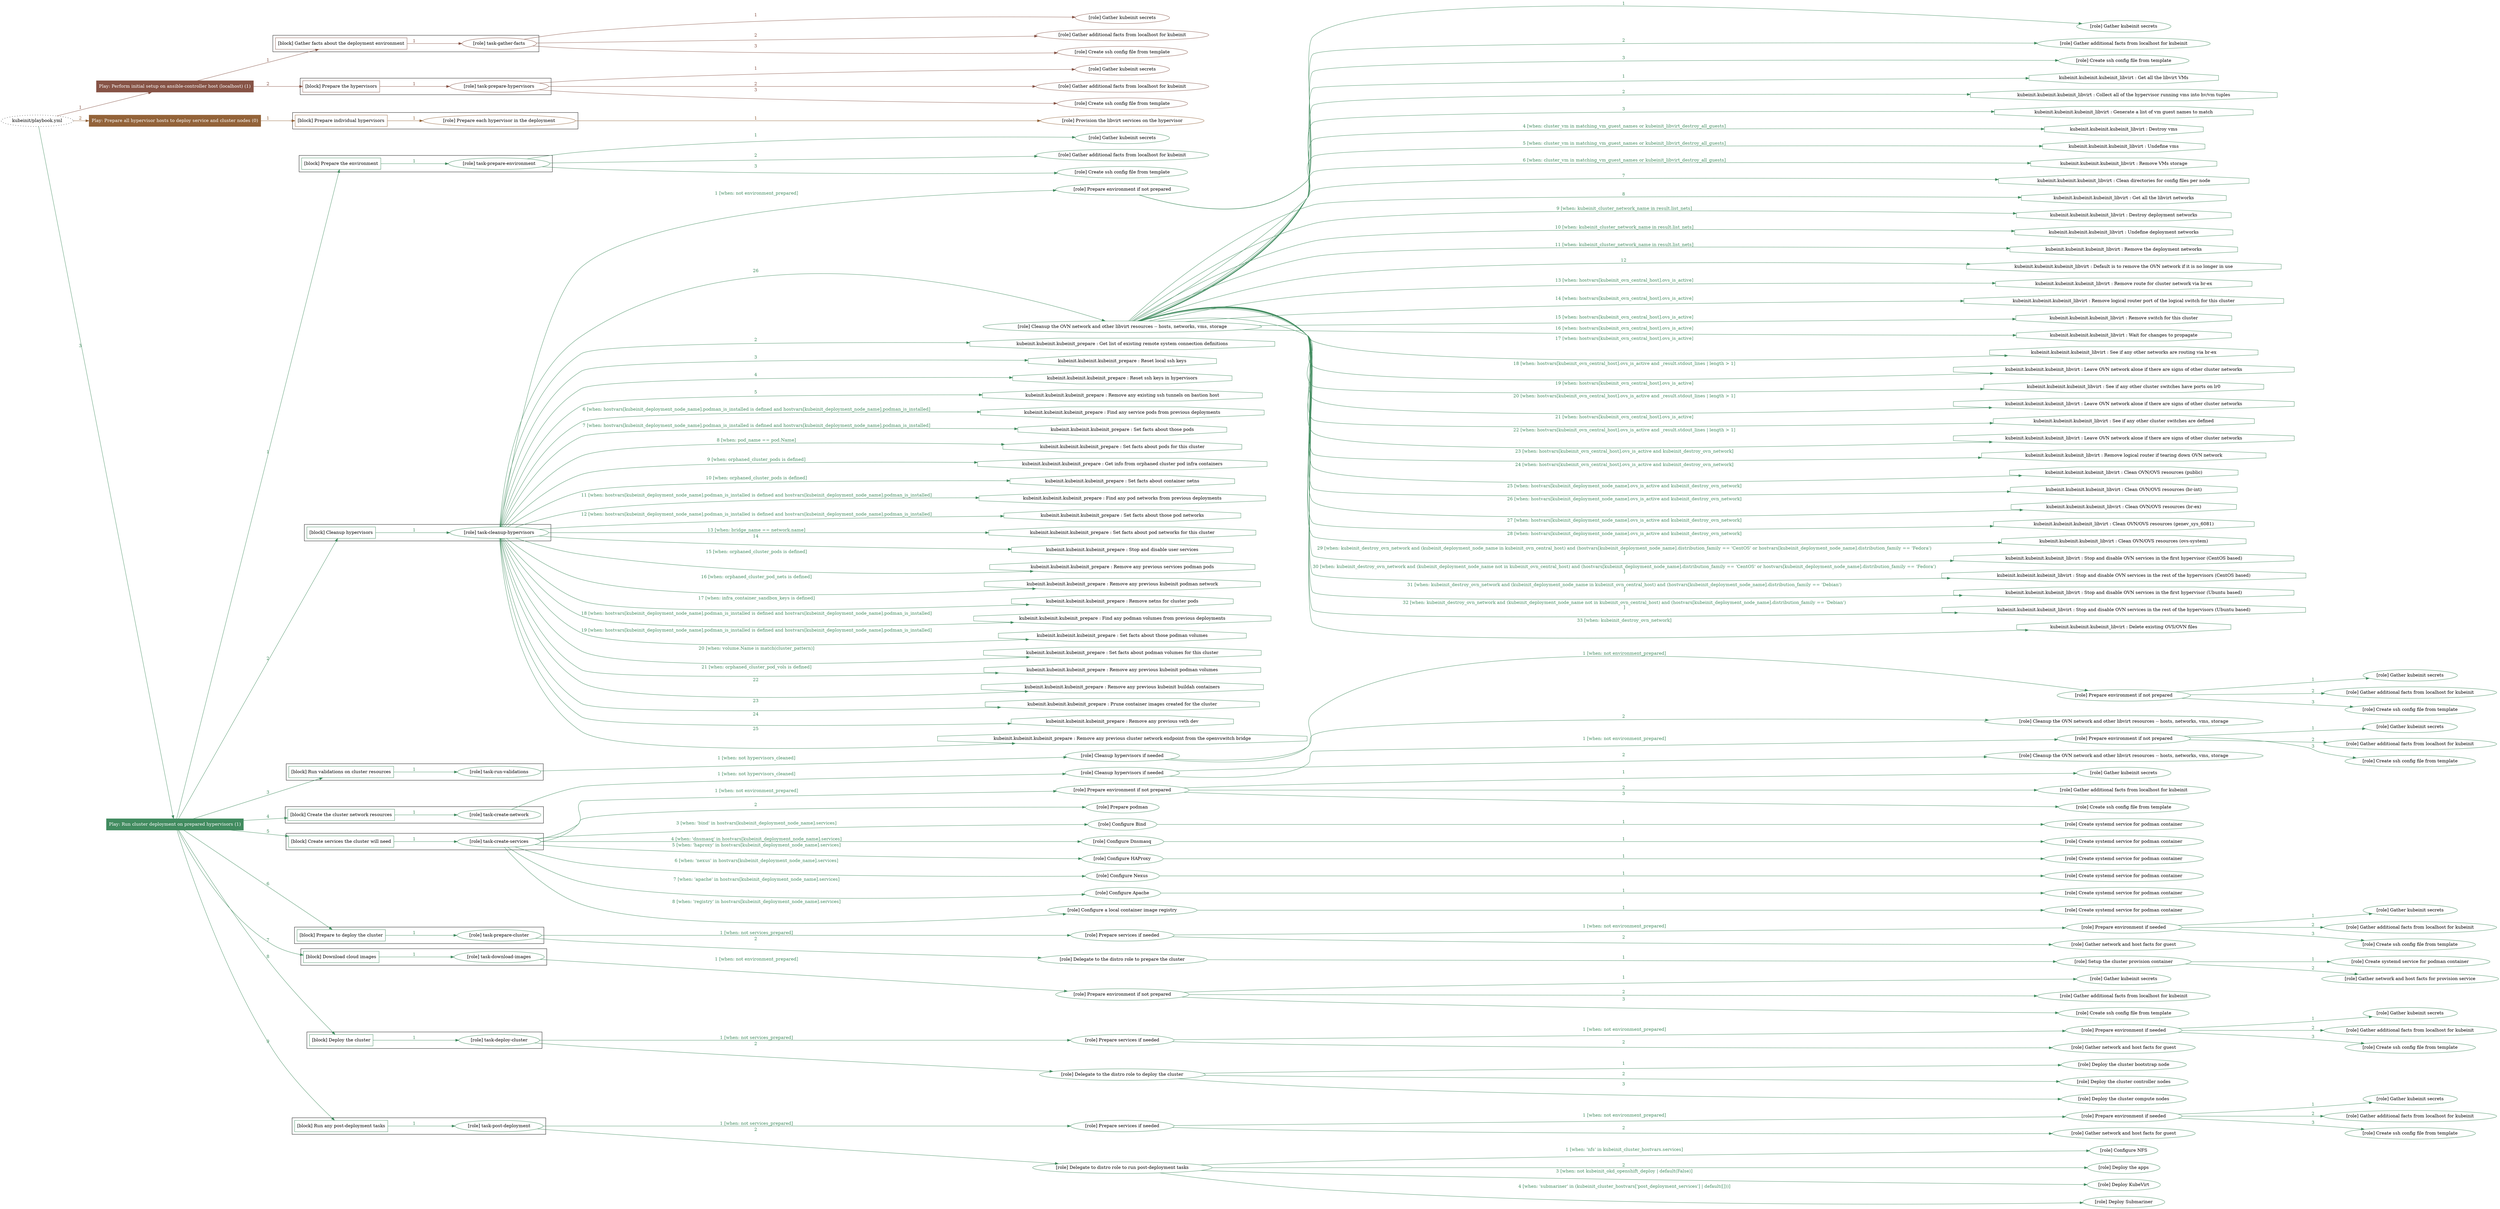 digraph {
	graph [concentrate=true ordering=in rankdir=LR ratio=fill]
	edge [esep=5 sep=10]
	"kubeinit/playbook.yml" [URL="/home/runner/work/kubeinit/kubeinit/kubeinit/playbook.yml" id=playbook_50a883c1 style=dotted]
	play_bb36a102 [label="Play: Perform initial setup on ansible-controller host (localhost) (1)" URL="/home/runner/work/kubeinit/kubeinit/kubeinit/playbook.yml" color="#865346" fontcolor="#ffffff" id=play_bb36a102 shape=box style=filled tooltip=localhost]
	"kubeinit/playbook.yml" -> play_bb36a102 [label="1 " color="#865346" fontcolor="#865346" id=edge_0b2d2826 labeltooltip="1 " tooltip="1 "]
	subgraph "Gather kubeinit secrets" {
		role_25eb3d48 [label="[role] Gather kubeinit secrets" URL="/home/runner/.ansible/collections/ansible_collections/kubeinit/kubeinit/roles/kubeinit_prepare/tasks/gather_kubeinit_facts.yml" color="#865346" id=role_25eb3d48 tooltip="Gather kubeinit secrets"]
	}
	subgraph "Gather additional facts from localhost for kubeinit" {
		role_eaea6b44 [label="[role] Gather additional facts from localhost for kubeinit" URL="/home/runner/.ansible/collections/ansible_collections/kubeinit/kubeinit/roles/kubeinit_prepare/tasks/gather_kubeinit_facts.yml" color="#865346" id=role_eaea6b44 tooltip="Gather additional facts from localhost for kubeinit"]
	}
	subgraph "Create ssh config file from template" {
		role_5f8e5c56 [label="[role] Create ssh config file from template" URL="/home/runner/.ansible/collections/ansible_collections/kubeinit/kubeinit/roles/kubeinit_prepare/tasks/gather_kubeinit_facts.yml" color="#865346" id=role_5f8e5c56 tooltip="Create ssh config file from template"]
	}
	subgraph "task-gather-facts" {
		role_b9505afe [label="[role] task-gather-facts" URL="/home/runner/work/kubeinit/kubeinit/kubeinit/playbook.yml" color="#865346" id=role_b9505afe tooltip="task-gather-facts"]
		role_b9505afe -> role_25eb3d48 [label="1 " color="#865346" fontcolor="#865346" id=edge_e5562729 labeltooltip="1 " tooltip="1 "]
		role_b9505afe -> role_eaea6b44 [label="2 " color="#865346" fontcolor="#865346" id=edge_4e3b1ed6 labeltooltip="2 " tooltip="2 "]
		role_b9505afe -> role_5f8e5c56 [label="3 " color="#865346" fontcolor="#865346" id=edge_6606ef93 labeltooltip="3 " tooltip="3 "]
	}
	subgraph "Gather kubeinit secrets" {
		role_cdb3c0cb [label="[role] Gather kubeinit secrets" URL="/home/runner/.ansible/collections/ansible_collections/kubeinit/kubeinit/roles/kubeinit_prepare/tasks/gather_kubeinit_facts.yml" color="#865346" id=role_cdb3c0cb tooltip="Gather kubeinit secrets"]
	}
	subgraph "Gather additional facts from localhost for kubeinit" {
		role_6e29f00d [label="[role] Gather additional facts from localhost for kubeinit" URL="/home/runner/.ansible/collections/ansible_collections/kubeinit/kubeinit/roles/kubeinit_prepare/tasks/gather_kubeinit_facts.yml" color="#865346" id=role_6e29f00d tooltip="Gather additional facts from localhost for kubeinit"]
	}
	subgraph "Create ssh config file from template" {
		role_49d89ae8 [label="[role] Create ssh config file from template" URL="/home/runner/.ansible/collections/ansible_collections/kubeinit/kubeinit/roles/kubeinit_prepare/tasks/gather_kubeinit_facts.yml" color="#865346" id=role_49d89ae8 tooltip="Create ssh config file from template"]
	}
	subgraph "task-prepare-hypervisors" {
		role_d43672c5 [label="[role] task-prepare-hypervisors" URL="/home/runner/work/kubeinit/kubeinit/kubeinit/playbook.yml" color="#865346" id=role_d43672c5 tooltip="task-prepare-hypervisors"]
		role_d43672c5 -> role_cdb3c0cb [label="1 " color="#865346" fontcolor="#865346" id=edge_8f977a48 labeltooltip="1 " tooltip="1 "]
		role_d43672c5 -> role_6e29f00d [label="2 " color="#865346" fontcolor="#865346" id=edge_e592c3ae labeltooltip="2 " tooltip="2 "]
		role_d43672c5 -> role_49d89ae8 [label="3 " color="#865346" fontcolor="#865346" id=edge_dc1717de labeltooltip="3 " tooltip="3 "]
	}
	subgraph "Play: Perform initial setup on ansible-controller host (localhost) (1)" {
		play_bb36a102 -> block_29bfe754 [label=1 color="#865346" fontcolor="#865346" id=edge_f5717a59 labeltooltip=1 tooltip=1]
		subgraph cluster_block_29bfe754 {
			block_29bfe754 [label="[block] Gather facts about the deployment environment" URL="/home/runner/work/kubeinit/kubeinit/kubeinit/playbook.yml" color="#865346" id=block_29bfe754 labeltooltip="Gather facts about the deployment environment" shape=box tooltip="Gather facts about the deployment environment"]
			block_29bfe754 -> role_b9505afe [label="1 " color="#865346" fontcolor="#865346" id=edge_7d27f997 labeltooltip="1 " tooltip="1 "]
		}
		play_bb36a102 -> block_50e177b1 [label=2 color="#865346" fontcolor="#865346" id=edge_d1595c6d labeltooltip=2 tooltip=2]
		subgraph cluster_block_50e177b1 {
			block_50e177b1 [label="[block] Prepare the hypervisors" URL="/home/runner/work/kubeinit/kubeinit/kubeinit/playbook.yml" color="#865346" id=block_50e177b1 labeltooltip="Prepare the hypervisors" shape=box tooltip="Prepare the hypervisors"]
			block_50e177b1 -> role_d43672c5 [label="1 " color="#865346" fontcolor="#865346" id=edge_8c0d1795 labeltooltip="1 " tooltip="1 "]
		}
	}
	play_63feb8b0 [label="Play: Prepare all hypervisor hosts to deploy service and cluster nodes (0)" URL="/home/runner/work/kubeinit/kubeinit/kubeinit/playbook.yml" color="#936339" fontcolor="#ffffff" id=play_63feb8b0 shape=box style=filled tooltip="Play: Prepare all hypervisor hosts to deploy service and cluster nodes (0)"]
	"kubeinit/playbook.yml" -> play_63feb8b0 [label="2 " color="#936339" fontcolor="#936339" id=edge_9e2a8c40 labeltooltip="2 " tooltip="2 "]
	subgraph "Provision the libvirt services on the hypervisor" {
		role_0ee6c905 [label="[role] Provision the libvirt services on the hypervisor" URL="/home/runner/.ansible/collections/ansible_collections/kubeinit/kubeinit/roles/kubeinit_prepare/tasks/prepare_hypervisor.yml" color="#936339" id=role_0ee6c905 tooltip="Provision the libvirt services on the hypervisor"]
	}
	subgraph "Prepare each hypervisor in the deployment" {
		role_46e96682 [label="[role] Prepare each hypervisor in the deployment" URL="/home/runner/work/kubeinit/kubeinit/kubeinit/playbook.yml" color="#936339" id=role_46e96682 tooltip="Prepare each hypervisor in the deployment"]
		role_46e96682 -> role_0ee6c905 [label="1 " color="#936339" fontcolor="#936339" id=edge_818b21c9 labeltooltip="1 " tooltip="1 "]
	}
	subgraph "Play: Prepare all hypervisor hosts to deploy service and cluster nodes (0)" {
		play_63feb8b0 -> block_79f06fb6 [label=1 color="#936339" fontcolor="#936339" id=edge_72345041 labeltooltip=1 tooltip=1]
		subgraph cluster_block_79f06fb6 {
			block_79f06fb6 [label="[block] Prepare individual hypervisors" URL="/home/runner/work/kubeinit/kubeinit/kubeinit/playbook.yml" color="#936339" id=block_79f06fb6 labeltooltip="Prepare individual hypervisors" shape=box tooltip="Prepare individual hypervisors"]
			block_79f06fb6 -> role_46e96682 [label="1 " color="#936339" fontcolor="#936339" id=edge_263e8806 labeltooltip="1 " tooltip="1 "]
		}
	}
	play_e82ee06f [label="Play: Run cluster deployment on prepared hypervisors (1)" URL="/home/runner/work/kubeinit/kubeinit/kubeinit/playbook.yml" color="#418b5f" fontcolor="#ffffff" id=play_e82ee06f shape=box style=filled tooltip=localhost]
	"kubeinit/playbook.yml" -> play_e82ee06f [label="3 " color="#418b5f" fontcolor="#418b5f" id=edge_a8a02b24 labeltooltip="3 " tooltip="3 "]
	subgraph "Gather kubeinit secrets" {
		role_74de0f3c [label="[role] Gather kubeinit secrets" URL="/home/runner/.ansible/collections/ansible_collections/kubeinit/kubeinit/roles/kubeinit_prepare/tasks/gather_kubeinit_facts.yml" color="#418b5f" id=role_74de0f3c tooltip="Gather kubeinit secrets"]
	}
	subgraph "Gather additional facts from localhost for kubeinit" {
		role_22f9f70f [label="[role] Gather additional facts from localhost for kubeinit" URL="/home/runner/.ansible/collections/ansible_collections/kubeinit/kubeinit/roles/kubeinit_prepare/tasks/gather_kubeinit_facts.yml" color="#418b5f" id=role_22f9f70f tooltip="Gather additional facts from localhost for kubeinit"]
	}
	subgraph "Create ssh config file from template" {
		role_ad524e26 [label="[role] Create ssh config file from template" URL="/home/runner/.ansible/collections/ansible_collections/kubeinit/kubeinit/roles/kubeinit_prepare/tasks/gather_kubeinit_facts.yml" color="#418b5f" id=role_ad524e26 tooltip="Create ssh config file from template"]
	}
	subgraph "task-prepare-environment" {
		role_79c5df83 [label="[role] task-prepare-environment" URL="/home/runner/work/kubeinit/kubeinit/kubeinit/playbook.yml" color="#418b5f" id=role_79c5df83 tooltip="task-prepare-environment"]
		role_79c5df83 -> role_74de0f3c [label="1 " color="#418b5f" fontcolor="#418b5f" id=edge_cbeef743 labeltooltip="1 " tooltip="1 "]
		role_79c5df83 -> role_22f9f70f [label="2 " color="#418b5f" fontcolor="#418b5f" id=edge_c396672f labeltooltip="2 " tooltip="2 "]
		role_79c5df83 -> role_ad524e26 [label="3 " color="#418b5f" fontcolor="#418b5f" id=edge_caa4de7a labeltooltip="3 " tooltip="3 "]
	}
	subgraph "Gather kubeinit secrets" {
		role_2df3c228 [label="[role] Gather kubeinit secrets" URL="/home/runner/.ansible/collections/ansible_collections/kubeinit/kubeinit/roles/kubeinit_prepare/tasks/gather_kubeinit_facts.yml" color="#418b5f" id=role_2df3c228 tooltip="Gather kubeinit secrets"]
	}
	subgraph "Gather additional facts from localhost for kubeinit" {
		role_255ed968 [label="[role] Gather additional facts from localhost for kubeinit" URL="/home/runner/.ansible/collections/ansible_collections/kubeinit/kubeinit/roles/kubeinit_prepare/tasks/gather_kubeinit_facts.yml" color="#418b5f" id=role_255ed968 tooltip="Gather additional facts from localhost for kubeinit"]
	}
	subgraph "Create ssh config file from template" {
		role_0156f91f [label="[role] Create ssh config file from template" URL="/home/runner/.ansible/collections/ansible_collections/kubeinit/kubeinit/roles/kubeinit_prepare/tasks/gather_kubeinit_facts.yml" color="#418b5f" id=role_0156f91f tooltip="Create ssh config file from template"]
	}
	subgraph "Prepare environment if not prepared" {
		role_efe1cc5c [label="[role] Prepare environment if not prepared" URL="/home/runner/.ansible/collections/ansible_collections/kubeinit/kubeinit/roles/kubeinit_prepare/tasks/cleanup_hypervisors.yml" color="#418b5f" id=role_efe1cc5c tooltip="Prepare environment if not prepared"]
		role_efe1cc5c -> role_2df3c228 [label="1 " color="#418b5f" fontcolor="#418b5f" id=edge_5578f03c labeltooltip="1 " tooltip="1 "]
		role_efe1cc5c -> role_255ed968 [label="2 " color="#418b5f" fontcolor="#418b5f" id=edge_a27b6ab9 labeltooltip="2 " tooltip="2 "]
		role_efe1cc5c -> role_0156f91f [label="3 " color="#418b5f" fontcolor="#418b5f" id=edge_a26e5571 labeltooltip="3 " tooltip="3 "]
	}
	subgraph "Cleanup the OVN network and other libvirt resources -- hosts, networks, vms, storage" {
		role_bb65e918 [label="[role] Cleanup the OVN network and other libvirt resources -- hosts, networks, vms, storage" URL="/home/runner/.ansible/collections/ansible_collections/kubeinit/kubeinit/roles/kubeinit_prepare/tasks/cleanup_hypervisors.yml" color="#418b5f" id=role_bb65e918 tooltip="Cleanup the OVN network and other libvirt resources -- hosts, networks, vms, storage"]
		task_b411e745 [label="kubeinit.kubeinit.kubeinit_libvirt : Get all the libvirt VMs" URL="/home/runner/.ansible/collections/ansible_collections/kubeinit/kubeinit/roles/kubeinit_libvirt/tasks/cleanup_libvirt.yml" color="#418b5f" id=task_b411e745 shape=octagon tooltip="kubeinit.kubeinit.kubeinit_libvirt : Get all the libvirt VMs"]
		role_bb65e918 -> task_b411e745 [label="1 " color="#418b5f" fontcolor="#418b5f" id=edge_e9c62fc6 labeltooltip="1 " tooltip="1 "]
		task_13e4db38 [label="kubeinit.kubeinit.kubeinit_libvirt : Collect all of the hypervisor running vms into hv/vm tuples" URL="/home/runner/.ansible/collections/ansible_collections/kubeinit/kubeinit/roles/kubeinit_libvirt/tasks/cleanup_libvirt.yml" color="#418b5f" id=task_13e4db38 shape=octagon tooltip="kubeinit.kubeinit.kubeinit_libvirt : Collect all of the hypervisor running vms into hv/vm tuples"]
		role_bb65e918 -> task_13e4db38 [label="2 " color="#418b5f" fontcolor="#418b5f" id=edge_09b5cea4 labeltooltip="2 " tooltip="2 "]
		task_d7ebcbd7 [label="kubeinit.kubeinit.kubeinit_libvirt : Generate a list of vm guest names to match" URL="/home/runner/.ansible/collections/ansible_collections/kubeinit/kubeinit/roles/kubeinit_libvirt/tasks/cleanup_libvirt.yml" color="#418b5f" id=task_d7ebcbd7 shape=octagon tooltip="kubeinit.kubeinit.kubeinit_libvirt : Generate a list of vm guest names to match"]
		role_bb65e918 -> task_d7ebcbd7 [label="3 " color="#418b5f" fontcolor="#418b5f" id=edge_d460be04 labeltooltip="3 " tooltip="3 "]
		task_18f4051b [label="kubeinit.kubeinit.kubeinit_libvirt : Destroy vms" URL="/home/runner/.ansible/collections/ansible_collections/kubeinit/kubeinit/roles/kubeinit_libvirt/tasks/cleanup_libvirt.yml" color="#418b5f" id=task_18f4051b shape=octagon tooltip="kubeinit.kubeinit.kubeinit_libvirt : Destroy vms"]
		role_bb65e918 -> task_18f4051b [label="4 [when: cluster_vm in matching_vm_guest_names or kubeinit_libvirt_destroy_all_guests]" color="#418b5f" fontcolor="#418b5f" id=edge_95e63dce labeltooltip="4 [when: cluster_vm in matching_vm_guest_names or kubeinit_libvirt_destroy_all_guests]" tooltip="4 [when: cluster_vm in matching_vm_guest_names or kubeinit_libvirt_destroy_all_guests]"]
		task_7a1f3068 [label="kubeinit.kubeinit.kubeinit_libvirt : Undefine vms" URL="/home/runner/.ansible/collections/ansible_collections/kubeinit/kubeinit/roles/kubeinit_libvirt/tasks/cleanup_libvirt.yml" color="#418b5f" id=task_7a1f3068 shape=octagon tooltip="kubeinit.kubeinit.kubeinit_libvirt : Undefine vms"]
		role_bb65e918 -> task_7a1f3068 [label="5 [when: cluster_vm in matching_vm_guest_names or kubeinit_libvirt_destroy_all_guests]" color="#418b5f" fontcolor="#418b5f" id=edge_b82dc4ad labeltooltip="5 [when: cluster_vm in matching_vm_guest_names or kubeinit_libvirt_destroy_all_guests]" tooltip="5 [when: cluster_vm in matching_vm_guest_names or kubeinit_libvirt_destroy_all_guests]"]
		task_2c8ed477 [label="kubeinit.kubeinit.kubeinit_libvirt : Remove VMs storage" URL="/home/runner/.ansible/collections/ansible_collections/kubeinit/kubeinit/roles/kubeinit_libvirt/tasks/cleanup_libvirt.yml" color="#418b5f" id=task_2c8ed477 shape=octagon tooltip="kubeinit.kubeinit.kubeinit_libvirt : Remove VMs storage"]
		role_bb65e918 -> task_2c8ed477 [label="6 [when: cluster_vm in matching_vm_guest_names or kubeinit_libvirt_destroy_all_guests]" color="#418b5f" fontcolor="#418b5f" id=edge_53375c74 labeltooltip="6 [when: cluster_vm in matching_vm_guest_names or kubeinit_libvirt_destroy_all_guests]" tooltip="6 [when: cluster_vm in matching_vm_guest_names or kubeinit_libvirt_destroy_all_guests]"]
		task_53fddebc [label="kubeinit.kubeinit.kubeinit_libvirt : Clean directories for config files per node" URL="/home/runner/.ansible/collections/ansible_collections/kubeinit/kubeinit/roles/kubeinit_libvirt/tasks/cleanup_libvirt.yml" color="#418b5f" id=task_53fddebc shape=octagon tooltip="kubeinit.kubeinit.kubeinit_libvirt : Clean directories for config files per node"]
		role_bb65e918 -> task_53fddebc [label="7 " color="#418b5f" fontcolor="#418b5f" id=edge_c293ba5a labeltooltip="7 " tooltip="7 "]
		task_288ddaf0 [label="kubeinit.kubeinit.kubeinit_libvirt : Get all the libvirt networks" URL="/home/runner/.ansible/collections/ansible_collections/kubeinit/kubeinit/roles/kubeinit_libvirt/tasks/cleanup_libvirt.yml" color="#418b5f" id=task_288ddaf0 shape=octagon tooltip="kubeinit.kubeinit.kubeinit_libvirt : Get all the libvirt networks"]
		role_bb65e918 -> task_288ddaf0 [label="8 " color="#418b5f" fontcolor="#418b5f" id=edge_4ae810d8 labeltooltip="8 " tooltip="8 "]
		task_7323b1ab [label="kubeinit.kubeinit.kubeinit_libvirt : Destroy deployment networks" URL="/home/runner/.ansible/collections/ansible_collections/kubeinit/kubeinit/roles/kubeinit_libvirt/tasks/cleanup_libvirt.yml" color="#418b5f" id=task_7323b1ab shape=octagon tooltip="kubeinit.kubeinit.kubeinit_libvirt : Destroy deployment networks"]
		role_bb65e918 -> task_7323b1ab [label="9 [when: kubeinit_cluster_network_name in result.list_nets]" color="#418b5f" fontcolor="#418b5f" id=edge_85857f67 labeltooltip="9 [when: kubeinit_cluster_network_name in result.list_nets]" tooltip="9 [when: kubeinit_cluster_network_name in result.list_nets]"]
		task_dcca7aaa [label="kubeinit.kubeinit.kubeinit_libvirt : Undefine deployment networks" URL="/home/runner/.ansible/collections/ansible_collections/kubeinit/kubeinit/roles/kubeinit_libvirt/tasks/cleanup_libvirt.yml" color="#418b5f" id=task_dcca7aaa shape=octagon tooltip="kubeinit.kubeinit.kubeinit_libvirt : Undefine deployment networks"]
		role_bb65e918 -> task_dcca7aaa [label="10 [when: kubeinit_cluster_network_name in result.list_nets]" color="#418b5f" fontcolor="#418b5f" id=edge_60e0bea3 labeltooltip="10 [when: kubeinit_cluster_network_name in result.list_nets]" tooltip="10 [when: kubeinit_cluster_network_name in result.list_nets]"]
		task_b12d3480 [label="kubeinit.kubeinit.kubeinit_libvirt : Remove the deployment networks" URL="/home/runner/.ansible/collections/ansible_collections/kubeinit/kubeinit/roles/kubeinit_libvirt/tasks/cleanup_libvirt.yml" color="#418b5f" id=task_b12d3480 shape=octagon tooltip="kubeinit.kubeinit.kubeinit_libvirt : Remove the deployment networks"]
		role_bb65e918 -> task_b12d3480 [label="11 [when: kubeinit_cluster_network_name in result.list_nets]" color="#418b5f" fontcolor="#418b5f" id=edge_7fa97b03 labeltooltip="11 [when: kubeinit_cluster_network_name in result.list_nets]" tooltip="11 [when: kubeinit_cluster_network_name in result.list_nets]"]
		task_4594597a [label="kubeinit.kubeinit.kubeinit_libvirt : Default is to remove the OVN network if it is no longer in use" URL="/home/runner/.ansible/collections/ansible_collections/kubeinit/kubeinit/roles/kubeinit_libvirt/tasks/cleanup_libvirt.yml" color="#418b5f" id=task_4594597a shape=octagon tooltip="kubeinit.kubeinit.kubeinit_libvirt : Default is to remove the OVN network if it is no longer in use"]
		role_bb65e918 -> task_4594597a [label="12 " color="#418b5f" fontcolor="#418b5f" id=edge_bddaff82 labeltooltip="12 " tooltip="12 "]
		task_5beec0a9 [label="kubeinit.kubeinit.kubeinit_libvirt : Remove route for cluster network via br-ex" URL="/home/runner/.ansible/collections/ansible_collections/kubeinit/kubeinit/roles/kubeinit_libvirt/tasks/cleanup_libvirt.yml" color="#418b5f" id=task_5beec0a9 shape=octagon tooltip="kubeinit.kubeinit.kubeinit_libvirt : Remove route for cluster network via br-ex"]
		role_bb65e918 -> task_5beec0a9 [label="13 [when: hostvars[kubeinit_ovn_central_host].ovs_is_active]" color="#418b5f" fontcolor="#418b5f" id=edge_7af2afc0 labeltooltip="13 [when: hostvars[kubeinit_ovn_central_host].ovs_is_active]" tooltip="13 [when: hostvars[kubeinit_ovn_central_host].ovs_is_active]"]
		task_334b7092 [label="kubeinit.kubeinit.kubeinit_libvirt : Remove logical router port of the logical switch for this cluster" URL="/home/runner/.ansible/collections/ansible_collections/kubeinit/kubeinit/roles/kubeinit_libvirt/tasks/cleanup_libvirt.yml" color="#418b5f" id=task_334b7092 shape=octagon tooltip="kubeinit.kubeinit.kubeinit_libvirt : Remove logical router port of the logical switch for this cluster"]
		role_bb65e918 -> task_334b7092 [label="14 [when: hostvars[kubeinit_ovn_central_host].ovs_is_active]" color="#418b5f" fontcolor="#418b5f" id=edge_d29e92a1 labeltooltip="14 [when: hostvars[kubeinit_ovn_central_host].ovs_is_active]" tooltip="14 [when: hostvars[kubeinit_ovn_central_host].ovs_is_active]"]
		task_e7651ac1 [label="kubeinit.kubeinit.kubeinit_libvirt : Remove switch for this cluster" URL="/home/runner/.ansible/collections/ansible_collections/kubeinit/kubeinit/roles/kubeinit_libvirt/tasks/cleanup_libvirt.yml" color="#418b5f" id=task_e7651ac1 shape=octagon tooltip="kubeinit.kubeinit.kubeinit_libvirt : Remove switch for this cluster"]
		role_bb65e918 -> task_e7651ac1 [label="15 [when: hostvars[kubeinit_ovn_central_host].ovs_is_active]" color="#418b5f" fontcolor="#418b5f" id=edge_fec0738d labeltooltip="15 [when: hostvars[kubeinit_ovn_central_host].ovs_is_active]" tooltip="15 [when: hostvars[kubeinit_ovn_central_host].ovs_is_active]"]
		task_2242e5d7 [label="kubeinit.kubeinit.kubeinit_libvirt : Wait for changes to propagate" URL="/home/runner/.ansible/collections/ansible_collections/kubeinit/kubeinit/roles/kubeinit_libvirt/tasks/cleanup_libvirt.yml" color="#418b5f" id=task_2242e5d7 shape=octagon tooltip="kubeinit.kubeinit.kubeinit_libvirt : Wait for changes to propagate"]
		role_bb65e918 -> task_2242e5d7 [label="16 [when: hostvars[kubeinit_ovn_central_host].ovs_is_active]" color="#418b5f" fontcolor="#418b5f" id=edge_41f3acc7 labeltooltip="16 [when: hostvars[kubeinit_ovn_central_host].ovs_is_active]" tooltip="16 [when: hostvars[kubeinit_ovn_central_host].ovs_is_active]"]
		task_1f961ac4 [label="kubeinit.kubeinit.kubeinit_libvirt : See if any other networks are routing via br-ex" URL="/home/runner/.ansible/collections/ansible_collections/kubeinit/kubeinit/roles/kubeinit_libvirt/tasks/cleanup_libvirt.yml" color="#418b5f" id=task_1f961ac4 shape=octagon tooltip="kubeinit.kubeinit.kubeinit_libvirt : See if any other networks are routing via br-ex"]
		role_bb65e918 -> task_1f961ac4 [label="17 [when: hostvars[kubeinit_ovn_central_host].ovs_is_active]" color="#418b5f" fontcolor="#418b5f" id=edge_a28a01b1 labeltooltip="17 [when: hostvars[kubeinit_ovn_central_host].ovs_is_active]" tooltip="17 [when: hostvars[kubeinit_ovn_central_host].ovs_is_active]"]
		task_9c9da9ed [label="kubeinit.kubeinit.kubeinit_libvirt : Leave OVN network alone if there are signs of other cluster networks" URL="/home/runner/.ansible/collections/ansible_collections/kubeinit/kubeinit/roles/kubeinit_libvirt/tasks/cleanup_libvirt.yml" color="#418b5f" id=task_9c9da9ed shape=octagon tooltip="kubeinit.kubeinit.kubeinit_libvirt : Leave OVN network alone if there are signs of other cluster networks"]
		role_bb65e918 -> task_9c9da9ed [label="18 [when: hostvars[kubeinit_ovn_central_host].ovs_is_active and _result.stdout_lines | length > 1]" color="#418b5f" fontcolor="#418b5f" id=edge_e18398c9 labeltooltip="18 [when: hostvars[kubeinit_ovn_central_host].ovs_is_active and _result.stdout_lines | length > 1]" tooltip="18 [when: hostvars[kubeinit_ovn_central_host].ovs_is_active and _result.stdout_lines | length > 1]"]
		task_b5b355aa [label="kubeinit.kubeinit.kubeinit_libvirt : See if any other cluster switches have ports on lr0" URL="/home/runner/.ansible/collections/ansible_collections/kubeinit/kubeinit/roles/kubeinit_libvirt/tasks/cleanup_libvirt.yml" color="#418b5f" id=task_b5b355aa shape=octagon tooltip="kubeinit.kubeinit.kubeinit_libvirt : See if any other cluster switches have ports on lr0"]
		role_bb65e918 -> task_b5b355aa [label="19 [when: hostvars[kubeinit_ovn_central_host].ovs_is_active]" color="#418b5f" fontcolor="#418b5f" id=edge_961ef6e5 labeltooltip="19 [when: hostvars[kubeinit_ovn_central_host].ovs_is_active]" tooltip="19 [when: hostvars[kubeinit_ovn_central_host].ovs_is_active]"]
		task_3b82a542 [label="kubeinit.kubeinit.kubeinit_libvirt : Leave OVN network alone if there are signs of other cluster networks" URL="/home/runner/.ansible/collections/ansible_collections/kubeinit/kubeinit/roles/kubeinit_libvirt/tasks/cleanup_libvirt.yml" color="#418b5f" id=task_3b82a542 shape=octagon tooltip="kubeinit.kubeinit.kubeinit_libvirt : Leave OVN network alone if there are signs of other cluster networks"]
		role_bb65e918 -> task_3b82a542 [label="20 [when: hostvars[kubeinit_ovn_central_host].ovs_is_active and _result.stdout_lines | length > 1]" color="#418b5f" fontcolor="#418b5f" id=edge_cce3dbd8 labeltooltip="20 [when: hostvars[kubeinit_ovn_central_host].ovs_is_active and _result.stdout_lines | length > 1]" tooltip="20 [when: hostvars[kubeinit_ovn_central_host].ovs_is_active and _result.stdout_lines | length > 1]"]
		task_adf6e748 [label="kubeinit.kubeinit.kubeinit_libvirt : See if any other cluster switches are defined" URL="/home/runner/.ansible/collections/ansible_collections/kubeinit/kubeinit/roles/kubeinit_libvirt/tasks/cleanup_libvirt.yml" color="#418b5f" id=task_adf6e748 shape=octagon tooltip="kubeinit.kubeinit.kubeinit_libvirt : See if any other cluster switches are defined"]
		role_bb65e918 -> task_adf6e748 [label="21 [when: hostvars[kubeinit_ovn_central_host].ovs_is_active]" color="#418b5f" fontcolor="#418b5f" id=edge_5c1630a2 labeltooltip="21 [when: hostvars[kubeinit_ovn_central_host].ovs_is_active]" tooltip="21 [when: hostvars[kubeinit_ovn_central_host].ovs_is_active]"]
		task_f862bffb [label="kubeinit.kubeinit.kubeinit_libvirt : Leave OVN network alone if there are signs of other cluster networks" URL="/home/runner/.ansible/collections/ansible_collections/kubeinit/kubeinit/roles/kubeinit_libvirt/tasks/cleanup_libvirt.yml" color="#418b5f" id=task_f862bffb shape=octagon tooltip="kubeinit.kubeinit.kubeinit_libvirt : Leave OVN network alone if there are signs of other cluster networks"]
		role_bb65e918 -> task_f862bffb [label="22 [when: hostvars[kubeinit_ovn_central_host].ovs_is_active and _result.stdout_lines | length > 1]" color="#418b5f" fontcolor="#418b5f" id=edge_c6671122 labeltooltip="22 [when: hostvars[kubeinit_ovn_central_host].ovs_is_active and _result.stdout_lines | length > 1]" tooltip="22 [when: hostvars[kubeinit_ovn_central_host].ovs_is_active and _result.stdout_lines | length > 1]"]
		task_3f8d5865 [label="kubeinit.kubeinit.kubeinit_libvirt : Remove logical router if tearing down OVN network" URL="/home/runner/.ansible/collections/ansible_collections/kubeinit/kubeinit/roles/kubeinit_libvirt/tasks/cleanup_libvirt.yml" color="#418b5f" id=task_3f8d5865 shape=octagon tooltip="kubeinit.kubeinit.kubeinit_libvirt : Remove logical router if tearing down OVN network"]
		role_bb65e918 -> task_3f8d5865 [label="23 [when: hostvars[kubeinit_ovn_central_host].ovs_is_active and kubeinit_destroy_ovn_network]" color="#418b5f" fontcolor="#418b5f" id=edge_f7e8f950 labeltooltip="23 [when: hostvars[kubeinit_ovn_central_host].ovs_is_active and kubeinit_destroy_ovn_network]" tooltip="23 [when: hostvars[kubeinit_ovn_central_host].ovs_is_active and kubeinit_destroy_ovn_network]"]
		task_89eaad6e [label="kubeinit.kubeinit.kubeinit_libvirt : Clean OVN/OVS resources (public)" URL="/home/runner/.ansible/collections/ansible_collections/kubeinit/kubeinit/roles/kubeinit_libvirt/tasks/cleanup_libvirt.yml" color="#418b5f" id=task_89eaad6e shape=octagon tooltip="kubeinit.kubeinit.kubeinit_libvirt : Clean OVN/OVS resources (public)"]
		role_bb65e918 -> task_89eaad6e [label="24 [when: hostvars[kubeinit_ovn_central_host].ovs_is_active and kubeinit_destroy_ovn_network]" color="#418b5f" fontcolor="#418b5f" id=edge_d87c061a labeltooltip="24 [when: hostvars[kubeinit_ovn_central_host].ovs_is_active and kubeinit_destroy_ovn_network]" tooltip="24 [when: hostvars[kubeinit_ovn_central_host].ovs_is_active and kubeinit_destroy_ovn_network]"]
		task_b8ccb90a [label="kubeinit.kubeinit.kubeinit_libvirt : Clean OVN/OVS resources (br-int)" URL="/home/runner/.ansible/collections/ansible_collections/kubeinit/kubeinit/roles/kubeinit_libvirt/tasks/cleanup_libvirt.yml" color="#418b5f" id=task_b8ccb90a shape=octagon tooltip="kubeinit.kubeinit.kubeinit_libvirt : Clean OVN/OVS resources (br-int)"]
		role_bb65e918 -> task_b8ccb90a [label="25 [when: hostvars[kubeinit_deployment_node_name].ovs_is_active and kubeinit_destroy_ovn_network]" color="#418b5f" fontcolor="#418b5f" id=edge_301b8ee5 labeltooltip="25 [when: hostvars[kubeinit_deployment_node_name].ovs_is_active and kubeinit_destroy_ovn_network]" tooltip="25 [when: hostvars[kubeinit_deployment_node_name].ovs_is_active and kubeinit_destroy_ovn_network]"]
		task_8841790f [label="kubeinit.kubeinit.kubeinit_libvirt : Clean OVN/OVS resources (br-ex)" URL="/home/runner/.ansible/collections/ansible_collections/kubeinit/kubeinit/roles/kubeinit_libvirt/tasks/cleanup_libvirt.yml" color="#418b5f" id=task_8841790f shape=octagon tooltip="kubeinit.kubeinit.kubeinit_libvirt : Clean OVN/OVS resources (br-ex)"]
		role_bb65e918 -> task_8841790f [label="26 [when: hostvars[kubeinit_deployment_node_name].ovs_is_active and kubeinit_destroy_ovn_network]" color="#418b5f" fontcolor="#418b5f" id=edge_11c3672d labeltooltip="26 [when: hostvars[kubeinit_deployment_node_name].ovs_is_active and kubeinit_destroy_ovn_network]" tooltip="26 [when: hostvars[kubeinit_deployment_node_name].ovs_is_active and kubeinit_destroy_ovn_network]"]
		task_c8131290 [label="kubeinit.kubeinit.kubeinit_libvirt : Clean OVN/OVS resources (genev_sys_6081)" URL="/home/runner/.ansible/collections/ansible_collections/kubeinit/kubeinit/roles/kubeinit_libvirt/tasks/cleanup_libvirt.yml" color="#418b5f" id=task_c8131290 shape=octagon tooltip="kubeinit.kubeinit.kubeinit_libvirt : Clean OVN/OVS resources (genev_sys_6081)"]
		role_bb65e918 -> task_c8131290 [label="27 [when: hostvars[kubeinit_deployment_node_name].ovs_is_active and kubeinit_destroy_ovn_network]" color="#418b5f" fontcolor="#418b5f" id=edge_9d3577db labeltooltip="27 [when: hostvars[kubeinit_deployment_node_name].ovs_is_active and kubeinit_destroy_ovn_network]" tooltip="27 [when: hostvars[kubeinit_deployment_node_name].ovs_is_active and kubeinit_destroy_ovn_network]"]
		task_89aecd21 [label="kubeinit.kubeinit.kubeinit_libvirt : Clean OVN/OVS resources (ovs-system)" URL="/home/runner/.ansible/collections/ansible_collections/kubeinit/kubeinit/roles/kubeinit_libvirt/tasks/cleanup_libvirt.yml" color="#418b5f" id=task_89aecd21 shape=octagon tooltip="kubeinit.kubeinit.kubeinit_libvirt : Clean OVN/OVS resources (ovs-system)"]
		role_bb65e918 -> task_89aecd21 [label="28 [when: hostvars[kubeinit_deployment_node_name].ovs_is_active and kubeinit_destroy_ovn_network]" color="#418b5f" fontcolor="#418b5f" id=edge_f886351e labeltooltip="28 [when: hostvars[kubeinit_deployment_node_name].ovs_is_active and kubeinit_destroy_ovn_network]" tooltip="28 [when: hostvars[kubeinit_deployment_node_name].ovs_is_active and kubeinit_destroy_ovn_network]"]
		task_19570937 [label="kubeinit.kubeinit.kubeinit_libvirt : Stop and disable OVN services in the first hypervisor (CentOS based)" URL="/home/runner/.ansible/collections/ansible_collections/kubeinit/kubeinit/roles/kubeinit_libvirt/tasks/cleanup_libvirt.yml" color="#418b5f" id=task_19570937 shape=octagon tooltip="kubeinit.kubeinit.kubeinit_libvirt : Stop and disable OVN services in the first hypervisor (CentOS based)"]
		role_bb65e918 -> task_19570937 [label="29 [when: kubeinit_destroy_ovn_network and (kubeinit_deployment_node_name in kubeinit_ovn_central_host) and (hostvars[kubeinit_deployment_node_name].distribution_family == 'CentOS' or hostvars[kubeinit_deployment_node_name].distribution_family == 'Fedora')
]" color="#418b5f" fontcolor="#418b5f" id=edge_3ab203eb labeltooltip="29 [when: kubeinit_destroy_ovn_network and (kubeinit_deployment_node_name in kubeinit_ovn_central_host) and (hostvars[kubeinit_deployment_node_name].distribution_family == 'CentOS' or hostvars[kubeinit_deployment_node_name].distribution_family == 'Fedora')
]" tooltip="29 [when: kubeinit_destroy_ovn_network and (kubeinit_deployment_node_name in kubeinit_ovn_central_host) and (hostvars[kubeinit_deployment_node_name].distribution_family == 'CentOS' or hostvars[kubeinit_deployment_node_name].distribution_family == 'Fedora')
]"]
		task_5be870b9 [label="kubeinit.kubeinit.kubeinit_libvirt : Stop and disable OVN services in the rest of the hypervisors (CentOS based)" URL="/home/runner/.ansible/collections/ansible_collections/kubeinit/kubeinit/roles/kubeinit_libvirt/tasks/cleanup_libvirt.yml" color="#418b5f" id=task_5be870b9 shape=octagon tooltip="kubeinit.kubeinit.kubeinit_libvirt : Stop and disable OVN services in the rest of the hypervisors (CentOS based)"]
		role_bb65e918 -> task_5be870b9 [label="30 [when: kubeinit_destroy_ovn_network and (kubeinit_deployment_node_name not in kubeinit_ovn_central_host) and (hostvars[kubeinit_deployment_node_name].distribution_family == 'CentOS' or hostvars[kubeinit_deployment_node_name].distribution_family == 'Fedora')
]" color="#418b5f" fontcolor="#418b5f" id=edge_16210609 labeltooltip="30 [when: kubeinit_destroy_ovn_network and (kubeinit_deployment_node_name not in kubeinit_ovn_central_host) and (hostvars[kubeinit_deployment_node_name].distribution_family == 'CentOS' or hostvars[kubeinit_deployment_node_name].distribution_family == 'Fedora')
]" tooltip="30 [when: kubeinit_destroy_ovn_network and (kubeinit_deployment_node_name not in kubeinit_ovn_central_host) and (hostvars[kubeinit_deployment_node_name].distribution_family == 'CentOS' or hostvars[kubeinit_deployment_node_name].distribution_family == 'Fedora')
]"]
		task_bd701858 [label="kubeinit.kubeinit.kubeinit_libvirt : Stop and disable OVN services in the first hypervisor (Ubuntu based)" URL="/home/runner/.ansible/collections/ansible_collections/kubeinit/kubeinit/roles/kubeinit_libvirt/tasks/cleanup_libvirt.yml" color="#418b5f" id=task_bd701858 shape=octagon tooltip="kubeinit.kubeinit.kubeinit_libvirt : Stop and disable OVN services in the first hypervisor (Ubuntu based)"]
		role_bb65e918 -> task_bd701858 [label="31 [when: kubeinit_destroy_ovn_network and (kubeinit_deployment_node_name in kubeinit_ovn_central_host) and (hostvars[kubeinit_deployment_node_name].distribution_family == 'Debian')
]" color="#418b5f" fontcolor="#418b5f" id=edge_865d957b labeltooltip="31 [when: kubeinit_destroy_ovn_network and (kubeinit_deployment_node_name in kubeinit_ovn_central_host) and (hostvars[kubeinit_deployment_node_name].distribution_family == 'Debian')
]" tooltip="31 [when: kubeinit_destroy_ovn_network and (kubeinit_deployment_node_name in kubeinit_ovn_central_host) and (hostvars[kubeinit_deployment_node_name].distribution_family == 'Debian')
]"]
		task_b830a4d7 [label="kubeinit.kubeinit.kubeinit_libvirt : Stop and disable OVN services in the rest of the hypervisors (Ubuntu based)" URL="/home/runner/.ansible/collections/ansible_collections/kubeinit/kubeinit/roles/kubeinit_libvirt/tasks/cleanup_libvirt.yml" color="#418b5f" id=task_b830a4d7 shape=octagon tooltip="kubeinit.kubeinit.kubeinit_libvirt : Stop and disable OVN services in the rest of the hypervisors (Ubuntu based)"]
		role_bb65e918 -> task_b830a4d7 [label="32 [when: kubeinit_destroy_ovn_network and (kubeinit_deployment_node_name not in kubeinit_ovn_central_host) and (hostvars[kubeinit_deployment_node_name].distribution_family == 'Debian')
]" color="#418b5f" fontcolor="#418b5f" id=edge_02236f0f labeltooltip="32 [when: kubeinit_destroy_ovn_network and (kubeinit_deployment_node_name not in kubeinit_ovn_central_host) and (hostvars[kubeinit_deployment_node_name].distribution_family == 'Debian')
]" tooltip="32 [when: kubeinit_destroy_ovn_network and (kubeinit_deployment_node_name not in kubeinit_ovn_central_host) and (hostvars[kubeinit_deployment_node_name].distribution_family == 'Debian')
]"]
		task_beefc24c [label="kubeinit.kubeinit.kubeinit_libvirt : Delete existing OVS/OVN files" URL="/home/runner/.ansible/collections/ansible_collections/kubeinit/kubeinit/roles/kubeinit_libvirt/tasks/cleanup_libvirt.yml" color="#418b5f" id=task_beefc24c shape=octagon tooltip="kubeinit.kubeinit.kubeinit_libvirt : Delete existing OVS/OVN files"]
		role_bb65e918 -> task_beefc24c [label="33 [when: kubeinit_destroy_ovn_network]" color="#418b5f" fontcolor="#418b5f" id=edge_03a1c53a labeltooltip="33 [when: kubeinit_destroy_ovn_network]" tooltip="33 [when: kubeinit_destroy_ovn_network]"]
	}
	subgraph "task-cleanup-hypervisors" {
		role_b96374bf [label="[role] task-cleanup-hypervisors" URL="/home/runner/work/kubeinit/kubeinit/kubeinit/playbook.yml" color="#418b5f" id=role_b96374bf tooltip="task-cleanup-hypervisors"]
		role_b96374bf -> role_efe1cc5c [label="1 [when: not environment_prepared]" color="#418b5f" fontcolor="#418b5f" id=edge_62126060 labeltooltip="1 [when: not environment_prepared]" tooltip="1 [when: not environment_prepared]"]
		task_9621e7ab [label="kubeinit.kubeinit.kubeinit_prepare : Get list of existing remote system connection definitions" URL="/home/runner/.ansible/collections/ansible_collections/kubeinit/kubeinit/roles/kubeinit_prepare/tasks/cleanup_hypervisors.yml" color="#418b5f" id=task_9621e7ab shape=octagon tooltip="kubeinit.kubeinit.kubeinit_prepare : Get list of existing remote system connection definitions"]
		role_b96374bf -> task_9621e7ab [label="2 " color="#418b5f" fontcolor="#418b5f" id=edge_a344066c labeltooltip="2 " tooltip="2 "]
		task_061fd327 [label="kubeinit.kubeinit.kubeinit_prepare : Reset local ssh keys" URL="/home/runner/.ansible/collections/ansible_collections/kubeinit/kubeinit/roles/kubeinit_prepare/tasks/cleanup_hypervisors.yml" color="#418b5f" id=task_061fd327 shape=octagon tooltip="kubeinit.kubeinit.kubeinit_prepare : Reset local ssh keys"]
		role_b96374bf -> task_061fd327 [label="3 " color="#418b5f" fontcolor="#418b5f" id=edge_80f053e2 labeltooltip="3 " tooltip="3 "]
		task_9715fe7d [label="kubeinit.kubeinit.kubeinit_prepare : Reset ssh keys in hypervisors" URL="/home/runner/.ansible/collections/ansible_collections/kubeinit/kubeinit/roles/kubeinit_prepare/tasks/cleanup_hypervisors.yml" color="#418b5f" id=task_9715fe7d shape=octagon tooltip="kubeinit.kubeinit.kubeinit_prepare : Reset ssh keys in hypervisors"]
		role_b96374bf -> task_9715fe7d [label="4 " color="#418b5f" fontcolor="#418b5f" id=edge_fb1d359c labeltooltip="4 " tooltip="4 "]
		task_8ec5a54e [label="kubeinit.kubeinit.kubeinit_prepare : Remove any existing ssh tunnels on bastion host" URL="/home/runner/.ansible/collections/ansible_collections/kubeinit/kubeinit/roles/kubeinit_prepare/tasks/cleanup_hypervisors.yml" color="#418b5f" id=task_8ec5a54e shape=octagon tooltip="kubeinit.kubeinit.kubeinit_prepare : Remove any existing ssh tunnels on bastion host"]
		role_b96374bf -> task_8ec5a54e [label="5 " color="#418b5f" fontcolor="#418b5f" id=edge_767e6e16 labeltooltip="5 " tooltip="5 "]
		task_e7bee504 [label="kubeinit.kubeinit.kubeinit_prepare : Find any service pods from previous deployments" URL="/home/runner/.ansible/collections/ansible_collections/kubeinit/kubeinit/roles/kubeinit_prepare/tasks/cleanup_hypervisors.yml" color="#418b5f" id=task_e7bee504 shape=octagon tooltip="kubeinit.kubeinit.kubeinit_prepare : Find any service pods from previous deployments"]
		role_b96374bf -> task_e7bee504 [label="6 [when: hostvars[kubeinit_deployment_node_name].podman_is_installed is defined and hostvars[kubeinit_deployment_node_name].podman_is_installed]" color="#418b5f" fontcolor="#418b5f" id=edge_eb598c95 labeltooltip="6 [when: hostvars[kubeinit_deployment_node_name].podman_is_installed is defined and hostvars[kubeinit_deployment_node_name].podman_is_installed]" tooltip="6 [when: hostvars[kubeinit_deployment_node_name].podman_is_installed is defined and hostvars[kubeinit_deployment_node_name].podman_is_installed]"]
		task_55dc152d [label="kubeinit.kubeinit.kubeinit_prepare : Set facts about those pods" URL="/home/runner/.ansible/collections/ansible_collections/kubeinit/kubeinit/roles/kubeinit_prepare/tasks/cleanup_hypervisors.yml" color="#418b5f" id=task_55dc152d shape=octagon tooltip="kubeinit.kubeinit.kubeinit_prepare : Set facts about those pods"]
		role_b96374bf -> task_55dc152d [label="7 [when: hostvars[kubeinit_deployment_node_name].podman_is_installed is defined and hostvars[kubeinit_deployment_node_name].podman_is_installed]" color="#418b5f" fontcolor="#418b5f" id=edge_6f2c5b1f labeltooltip="7 [when: hostvars[kubeinit_deployment_node_name].podman_is_installed is defined and hostvars[kubeinit_deployment_node_name].podman_is_installed]" tooltip="7 [when: hostvars[kubeinit_deployment_node_name].podman_is_installed is defined and hostvars[kubeinit_deployment_node_name].podman_is_installed]"]
		task_fc77f015 [label="kubeinit.kubeinit.kubeinit_prepare : Set facts about pods for this cluster" URL="/home/runner/.ansible/collections/ansible_collections/kubeinit/kubeinit/roles/kubeinit_prepare/tasks/cleanup_hypervisors.yml" color="#418b5f" id=task_fc77f015 shape=octagon tooltip="kubeinit.kubeinit.kubeinit_prepare : Set facts about pods for this cluster"]
		role_b96374bf -> task_fc77f015 [label="8 [when: pod_name == pod.Name]" color="#418b5f" fontcolor="#418b5f" id=edge_f1c2ac78 labeltooltip="8 [when: pod_name == pod.Name]" tooltip="8 [when: pod_name == pod.Name]"]
		task_553995e6 [label="kubeinit.kubeinit.kubeinit_prepare : Get info from orphaned cluster pod infra containers" URL="/home/runner/.ansible/collections/ansible_collections/kubeinit/kubeinit/roles/kubeinit_prepare/tasks/cleanup_hypervisors.yml" color="#418b5f" id=task_553995e6 shape=octagon tooltip="kubeinit.kubeinit.kubeinit_prepare : Get info from orphaned cluster pod infra containers"]
		role_b96374bf -> task_553995e6 [label="9 [when: orphaned_cluster_pods is defined]" color="#418b5f" fontcolor="#418b5f" id=edge_dd0725ed labeltooltip="9 [when: orphaned_cluster_pods is defined]" tooltip="9 [when: orphaned_cluster_pods is defined]"]
		task_46e76f43 [label="kubeinit.kubeinit.kubeinit_prepare : Set facts about container netns" URL="/home/runner/.ansible/collections/ansible_collections/kubeinit/kubeinit/roles/kubeinit_prepare/tasks/cleanup_hypervisors.yml" color="#418b5f" id=task_46e76f43 shape=octagon tooltip="kubeinit.kubeinit.kubeinit_prepare : Set facts about container netns"]
		role_b96374bf -> task_46e76f43 [label="10 [when: orphaned_cluster_pods is defined]" color="#418b5f" fontcolor="#418b5f" id=edge_642e35e5 labeltooltip="10 [when: orphaned_cluster_pods is defined]" tooltip="10 [when: orphaned_cluster_pods is defined]"]
		task_cffef18f [label="kubeinit.kubeinit.kubeinit_prepare : Find any pod networks from previous deployments" URL="/home/runner/.ansible/collections/ansible_collections/kubeinit/kubeinit/roles/kubeinit_prepare/tasks/cleanup_hypervisors.yml" color="#418b5f" id=task_cffef18f shape=octagon tooltip="kubeinit.kubeinit.kubeinit_prepare : Find any pod networks from previous deployments"]
		role_b96374bf -> task_cffef18f [label="11 [when: hostvars[kubeinit_deployment_node_name].podman_is_installed is defined and hostvars[kubeinit_deployment_node_name].podman_is_installed]" color="#418b5f" fontcolor="#418b5f" id=edge_5edb39a3 labeltooltip="11 [when: hostvars[kubeinit_deployment_node_name].podman_is_installed is defined and hostvars[kubeinit_deployment_node_name].podman_is_installed]" tooltip="11 [when: hostvars[kubeinit_deployment_node_name].podman_is_installed is defined and hostvars[kubeinit_deployment_node_name].podman_is_installed]"]
		task_3f8784fe [label="kubeinit.kubeinit.kubeinit_prepare : Set facts about those pod networks" URL="/home/runner/.ansible/collections/ansible_collections/kubeinit/kubeinit/roles/kubeinit_prepare/tasks/cleanup_hypervisors.yml" color="#418b5f" id=task_3f8784fe shape=octagon tooltip="kubeinit.kubeinit.kubeinit_prepare : Set facts about those pod networks"]
		role_b96374bf -> task_3f8784fe [label="12 [when: hostvars[kubeinit_deployment_node_name].podman_is_installed is defined and hostvars[kubeinit_deployment_node_name].podman_is_installed]" color="#418b5f" fontcolor="#418b5f" id=edge_6657314d labeltooltip="12 [when: hostvars[kubeinit_deployment_node_name].podman_is_installed is defined and hostvars[kubeinit_deployment_node_name].podman_is_installed]" tooltip="12 [when: hostvars[kubeinit_deployment_node_name].podman_is_installed is defined and hostvars[kubeinit_deployment_node_name].podman_is_installed]"]
		task_58c58f9a [label="kubeinit.kubeinit.kubeinit_prepare : Set facts about pod networks for this cluster" URL="/home/runner/.ansible/collections/ansible_collections/kubeinit/kubeinit/roles/kubeinit_prepare/tasks/cleanup_hypervisors.yml" color="#418b5f" id=task_58c58f9a shape=octagon tooltip="kubeinit.kubeinit.kubeinit_prepare : Set facts about pod networks for this cluster"]
		role_b96374bf -> task_58c58f9a [label="13 [when: bridge_name == network.name]" color="#418b5f" fontcolor="#418b5f" id=edge_d6de78e0 labeltooltip="13 [when: bridge_name == network.name]" tooltip="13 [when: bridge_name == network.name]"]
		task_d5a6b154 [label="kubeinit.kubeinit.kubeinit_prepare : Stop and disable user services" URL="/home/runner/.ansible/collections/ansible_collections/kubeinit/kubeinit/roles/kubeinit_prepare/tasks/cleanup_hypervisors.yml" color="#418b5f" id=task_d5a6b154 shape=octagon tooltip="kubeinit.kubeinit.kubeinit_prepare : Stop and disable user services"]
		role_b96374bf -> task_d5a6b154 [label="14 " color="#418b5f" fontcolor="#418b5f" id=edge_cf8ca3eb labeltooltip="14 " tooltip="14 "]
		task_c97a436d [label="kubeinit.kubeinit.kubeinit_prepare : Remove any previous services podman pods" URL="/home/runner/.ansible/collections/ansible_collections/kubeinit/kubeinit/roles/kubeinit_prepare/tasks/cleanup_hypervisors.yml" color="#418b5f" id=task_c97a436d shape=octagon tooltip="kubeinit.kubeinit.kubeinit_prepare : Remove any previous services podman pods"]
		role_b96374bf -> task_c97a436d [label="15 [when: orphaned_cluster_pods is defined]" color="#418b5f" fontcolor="#418b5f" id=edge_6a96a7b0 labeltooltip="15 [when: orphaned_cluster_pods is defined]" tooltip="15 [when: orphaned_cluster_pods is defined]"]
		task_484dd22d [label="kubeinit.kubeinit.kubeinit_prepare : Remove any previous kubeinit podman network" URL="/home/runner/.ansible/collections/ansible_collections/kubeinit/kubeinit/roles/kubeinit_prepare/tasks/cleanup_hypervisors.yml" color="#418b5f" id=task_484dd22d shape=octagon tooltip="kubeinit.kubeinit.kubeinit_prepare : Remove any previous kubeinit podman network"]
		role_b96374bf -> task_484dd22d [label="16 [when: orphaned_cluster_pod_nets is defined]" color="#418b5f" fontcolor="#418b5f" id=edge_d1f8fa14 labeltooltip="16 [when: orphaned_cluster_pod_nets is defined]" tooltip="16 [when: orphaned_cluster_pod_nets is defined]"]
		task_1fea9d10 [label="kubeinit.kubeinit.kubeinit_prepare : Remove netns for cluster pods" URL="/home/runner/.ansible/collections/ansible_collections/kubeinit/kubeinit/roles/kubeinit_prepare/tasks/cleanup_hypervisors.yml" color="#418b5f" id=task_1fea9d10 shape=octagon tooltip="kubeinit.kubeinit.kubeinit_prepare : Remove netns for cluster pods"]
		role_b96374bf -> task_1fea9d10 [label="17 [when: infra_container_sandbox_keys is defined]" color="#418b5f" fontcolor="#418b5f" id=edge_ff164822 labeltooltip="17 [when: infra_container_sandbox_keys is defined]" tooltip="17 [when: infra_container_sandbox_keys is defined]"]
		task_09599972 [label="kubeinit.kubeinit.kubeinit_prepare : Find any podman volumes from previous deployments" URL="/home/runner/.ansible/collections/ansible_collections/kubeinit/kubeinit/roles/kubeinit_prepare/tasks/cleanup_hypervisors.yml" color="#418b5f" id=task_09599972 shape=octagon tooltip="kubeinit.kubeinit.kubeinit_prepare : Find any podman volumes from previous deployments"]
		role_b96374bf -> task_09599972 [label="18 [when: hostvars[kubeinit_deployment_node_name].podman_is_installed is defined and hostvars[kubeinit_deployment_node_name].podman_is_installed]" color="#418b5f" fontcolor="#418b5f" id=edge_5689044a labeltooltip="18 [when: hostvars[kubeinit_deployment_node_name].podman_is_installed is defined and hostvars[kubeinit_deployment_node_name].podman_is_installed]" tooltip="18 [when: hostvars[kubeinit_deployment_node_name].podman_is_installed is defined and hostvars[kubeinit_deployment_node_name].podman_is_installed]"]
		task_f57e85de [label="kubeinit.kubeinit.kubeinit_prepare : Set facts about those podman volumes" URL="/home/runner/.ansible/collections/ansible_collections/kubeinit/kubeinit/roles/kubeinit_prepare/tasks/cleanup_hypervisors.yml" color="#418b5f" id=task_f57e85de shape=octagon tooltip="kubeinit.kubeinit.kubeinit_prepare : Set facts about those podman volumes"]
		role_b96374bf -> task_f57e85de [label="19 [when: hostvars[kubeinit_deployment_node_name].podman_is_installed is defined and hostvars[kubeinit_deployment_node_name].podman_is_installed]" color="#418b5f" fontcolor="#418b5f" id=edge_acdef703 labeltooltip="19 [when: hostvars[kubeinit_deployment_node_name].podman_is_installed is defined and hostvars[kubeinit_deployment_node_name].podman_is_installed]" tooltip="19 [when: hostvars[kubeinit_deployment_node_name].podman_is_installed is defined and hostvars[kubeinit_deployment_node_name].podman_is_installed]"]
		task_718e19af [label="kubeinit.kubeinit.kubeinit_prepare : Set facts about podman volumes for this cluster" URL="/home/runner/.ansible/collections/ansible_collections/kubeinit/kubeinit/roles/kubeinit_prepare/tasks/cleanup_hypervisors.yml" color="#418b5f" id=task_718e19af shape=octagon tooltip="kubeinit.kubeinit.kubeinit_prepare : Set facts about podman volumes for this cluster"]
		role_b96374bf -> task_718e19af [label="20 [when: volume.Name is match(cluster_pattern)]" color="#418b5f" fontcolor="#418b5f" id=edge_7c52d2c0 labeltooltip="20 [when: volume.Name is match(cluster_pattern)]" tooltip="20 [when: volume.Name is match(cluster_pattern)]"]
		task_82802c64 [label="kubeinit.kubeinit.kubeinit_prepare : Remove any previous kubeinit podman volumes" URL="/home/runner/.ansible/collections/ansible_collections/kubeinit/kubeinit/roles/kubeinit_prepare/tasks/cleanup_hypervisors.yml" color="#418b5f" id=task_82802c64 shape=octagon tooltip="kubeinit.kubeinit.kubeinit_prepare : Remove any previous kubeinit podman volumes"]
		role_b96374bf -> task_82802c64 [label="21 [when: orphaned_cluster_pod_vols is defined]" color="#418b5f" fontcolor="#418b5f" id=edge_47e6040a labeltooltip="21 [when: orphaned_cluster_pod_vols is defined]" tooltip="21 [when: orphaned_cluster_pod_vols is defined]"]
		task_63e67202 [label="kubeinit.kubeinit.kubeinit_prepare : Remove any previous kubeinit buildah containers" URL="/home/runner/.ansible/collections/ansible_collections/kubeinit/kubeinit/roles/kubeinit_prepare/tasks/cleanup_hypervisors.yml" color="#418b5f" id=task_63e67202 shape=octagon tooltip="kubeinit.kubeinit.kubeinit_prepare : Remove any previous kubeinit buildah containers"]
		role_b96374bf -> task_63e67202 [label="22 " color="#418b5f" fontcolor="#418b5f" id=edge_b708854d labeltooltip="22 " tooltip="22 "]
		task_3191628e [label="kubeinit.kubeinit.kubeinit_prepare : Prune container images created for the cluster" URL="/home/runner/.ansible/collections/ansible_collections/kubeinit/kubeinit/roles/kubeinit_prepare/tasks/cleanup_hypervisors.yml" color="#418b5f" id=task_3191628e shape=octagon tooltip="kubeinit.kubeinit.kubeinit_prepare : Prune container images created for the cluster"]
		role_b96374bf -> task_3191628e [label="23 " color="#418b5f" fontcolor="#418b5f" id=edge_e46cbd6c labeltooltip="23 " tooltip="23 "]
		task_55f97e30 [label="kubeinit.kubeinit.kubeinit_prepare : Remove any previous veth dev" URL="/home/runner/.ansible/collections/ansible_collections/kubeinit/kubeinit/roles/kubeinit_prepare/tasks/cleanup_hypervisors.yml" color="#418b5f" id=task_55f97e30 shape=octagon tooltip="kubeinit.kubeinit.kubeinit_prepare : Remove any previous veth dev"]
		role_b96374bf -> task_55f97e30 [label="24 " color="#418b5f" fontcolor="#418b5f" id=edge_d4c37dd6 labeltooltip="24 " tooltip="24 "]
		task_338e38f1 [label="kubeinit.kubeinit.kubeinit_prepare : Remove any previous cluster network endpoint from the openvswitch bridge" URL="/home/runner/.ansible/collections/ansible_collections/kubeinit/kubeinit/roles/kubeinit_prepare/tasks/cleanup_hypervisors.yml" color="#418b5f" id=task_338e38f1 shape=octagon tooltip="kubeinit.kubeinit.kubeinit_prepare : Remove any previous cluster network endpoint from the openvswitch bridge"]
		role_b96374bf -> task_338e38f1 [label="25 " color="#418b5f" fontcolor="#418b5f" id=edge_1f1ec241 labeltooltip="25 " tooltip="25 "]
		role_b96374bf -> role_bb65e918 [label="26 " color="#418b5f" fontcolor="#418b5f" id=edge_97895f30 labeltooltip="26 " tooltip="26 "]
	}
	subgraph "Gather kubeinit secrets" {
		role_60f559e8 [label="[role] Gather kubeinit secrets" URL="/home/runner/.ansible/collections/ansible_collections/kubeinit/kubeinit/roles/kubeinit_prepare/tasks/gather_kubeinit_facts.yml" color="#418b5f" id=role_60f559e8 tooltip="Gather kubeinit secrets"]
	}
	subgraph "Gather additional facts from localhost for kubeinit" {
		role_b504fd5c [label="[role] Gather additional facts from localhost for kubeinit" URL="/home/runner/.ansible/collections/ansible_collections/kubeinit/kubeinit/roles/kubeinit_prepare/tasks/gather_kubeinit_facts.yml" color="#418b5f" id=role_b504fd5c tooltip="Gather additional facts from localhost for kubeinit"]
	}
	subgraph "Create ssh config file from template" {
		role_1c4b6746 [label="[role] Create ssh config file from template" URL="/home/runner/.ansible/collections/ansible_collections/kubeinit/kubeinit/roles/kubeinit_prepare/tasks/gather_kubeinit_facts.yml" color="#418b5f" id=role_1c4b6746 tooltip="Create ssh config file from template"]
	}
	subgraph "Prepare environment if not prepared" {
		role_df732ae5 [label="[role] Prepare environment if not prepared" URL="/home/runner/.ansible/collections/ansible_collections/kubeinit/kubeinit/roles/kubeinit_prepare/tasks/cleanup_hypervisors.yml" color="#418b5f" id=role_df732ae5 tooltip="Prepare environment if not prepared"]
		role_df732ae5 -> role_60f559e8 [label="1 " color="#418b5f" fontcolor="#418b5f" id=edge_a4ec6ca4 labeltooltip="1 " tooltip="1 "]
		role_df732ae5 -> role_b504fd5c [label="2 " color="#418b5f" fontcolor="#418b5f" id=edge_034df7ed labeltooltip="2 " tooltip="2 "]
		role_df732ae5 -> role_1c4b6746 [label="3 " color="#418b5f" fontcolor="#418b5f" id=edge_64f37110 labeltooltip="3 " tooltip="3 "]
	}
	subgraph "Cleanup the OVN network and other libvirt resources -- hosts, networks, vms, storage" {
		role_64a9d783 [label="[role] Cleanup the OVN network and other libvirt resources -- hosts, networks, vms, storage" URL="/home/runner/.ansible/collections/ansible_collections/kubeinit/kubeinit/roles/kubeinit_prepare/tasks/cleanup_hypervisors.yml" color="#418b5f" id=role_64a9d783 tooltip="Cleanup the OVN network and other libvirt resources -- hosts, networks, vms, storage"]
	}
	subgraph "Cleanup hypervisors if needed" {
		role_81eb0637 [label="[role] Cleanup hypervisors if needed" URL="/home/runner/.ansible/collections/ansible_collections/kubeinit/kubeinit/roles/kubeinit_validations/tasks/main.yml" color="#418b5f" id=role_81eb0637 tooltip="Cleanup hypervisors if needed"]
		role_81eb0637 -> role_df732ae5 [label="1 [when: not environment_prepared]" color="#418b5f" fontcolor="#418b5f" id=edge_9fbf5903 labeltooltip="1 [when: not environment_prepared]" tooltip="1 [when: not environment_prepared]"]
		role_81eb0637 -> role_64a9d783 [label="2 " color="#418b5f" fontcolor="#418b5f" id=edge_037111ba labeltooltip="2 " tooltip="2 "]
	}
	subgraph "task-run-validations" {
		role_273d00f5 [label="[role] task-run-validations" URL="/home/runner/work/kubeinit/kubeinit/kubeinit/playbook.yml" color="#418b5f" id=role_273d00f5 tooltip="task-run-validations"]
		role_273d00f5 -> role_81eb0637 [label="1 [when: not hypervisors_cleaned]" color="#418b5f" fontcolor="#418b5f" id=edge_f833a039 labeltooltip="1 [when: not hypervisors_cleaned]" tooltip="1 [when: not hypervisors_cleaned]"]
	}
	subgraph "Gather kubeinit secrets" {
		role_c86224a1 [label="[role] Gather kubeinit secrets" URL="/home/runner/.ansible/collections/ansible_collections/kubeinit/kubeinit/roles/kubeinit_prepare/tasks/gather_kubeinit_facts.yml" color="#418b5f" id=role_c86224a1 tooltip="Gather kubeinit secrets"]
	}
	subgraph "Gather additional facts from localhost for kubeinit" {
		role_25b654a7 [label="[role] Gather additional facts from localhost for kubeinit" URL="/home/runner/.ansible/collections/ansible_collections/kubeinit/kubeinit/roles/kubeinit_prepare/tasks/gather_kubeinit_facts.yml" color="#418b5f" id=role_25b654a7 tooltip="Gather additional facts from localhost for kubeinit"]
	}
	subgraph "Create ssh config file from template" {
		role_e4e3dbc4 [label="[role] Create ssh config file from template" URL="/home/runner/.ansible/collections/ansible_collections/kubeinit/kubeinit/roles/kubeinit_prepare/tasks/gather_kubeinit_facts.yml" color="#418b5f" id=role_e4e3dbc4 tooltip="Create ssh config file from template"]
	}
	subgraph "Prepare environment if not prepared" {
		role_feb927fe [label="[role] Prepare environment if not prepared" URL="/home/runner/.ansible/collections/ansible_collections/kubeinit/kubeinit/roles/kubeinit_prepare/tasks/cleanup_hypervisors.yml" color="#418b5f" id=role_feb927fe tooltip="Prepare environment if not prepared"]
		role_feb927fe -> role_c86224a1 [label="1 " color="#418b5f" fontcolor="#418b5f" id=edge_16099df6 labeltooltip="1 " tooltip="1 "]
		role_feb927fe -> role_25b654a7 [label="2 " color="#418b5f" fontcolor="#418b5f" id=edge_0725de86 labeltooltip="2 " tooltip="2 "]
		role_feb927fe -> role_e4e3dbc4 [label="3 " color="#418b5f" fontcolor="#418b5f" id=edge_f5dad128 labeltooltip="3 " tooltip="3 "]
	}
	subgraph "Cleanup the OVN network and other libvirt resources -- hosts, networks, vms, storage" {
		role_f61657f4 [label="[role] Cleanup the OVN network and other libvirt resources -- hosts, networks, vms, storage" URL="/home/runner/.ansible/collections/ansible_collections/kubeinit/kubeinit/roles/kubeinit_prepare/tasks/cleanup_hypervisors.yml" color="#418b5f" id=role_f61657f4 tooltip="Cleanup the OVN network and other libvirt resources -- hosts, networks, vms, storage"]
	}
	subgraph "Cleanup hypervisors if needed" {
		role_e1a0c855 [label="[role] Cleanup hypervisors if needed" URL="/home/runner/.ansible/collections/ansible_collections/kubeinit/kubeinit/roles/kubeinit_libvirt/tasks/create_network.yml" color="#418b5f" id=role_e1a0c855 tooltip="Cleanup hypervisors if needed"]
		role_e1a0c855 -> role_feb927fe [label="1 [when: not environment_prepared]" color="#418b5f" fontcolor="#418b5f" id=edge_18c118aa labeltooltip="1 [when: not environment_prepared]" tooltip="1 [when: not environment_prepared]"]
		role_e1a0c855 -> role_f61657f4 [label="2 " color="#418b5f" fontcolor="#418b5f" id=edge_fb5e4b8a labeltooltip="2 " tooltip="2 "]
	}
	subgraph "task-create-network" {
		role_20816a59 [label="[role] task-create-network" URL="/home/runner/work/kubeinit/kubeinit/kubeinit/playbook.yml" color="#418b5f" id=role_20816a59 tooltip="task-create-network"]
		role_20816a59 -> role_e1a0c855 [label="1 [when: not hypervisors_cleaned]" color="#418b5f" fontcolor="#418b5f" id=edge_71291c02 labeltooltip="1 [when: not hypervisors_cleaned]" tooltip="1 [when: not hypervisors_cleaned]"]
	}
	subgraph "Gather kubeinit secrets" {
		role_dda4254e [label="[role] Gather kubeinit secrets" URL="/home/runner/.ansible/collections/ansible_collections/kubeinit/kubeinit/roles/kubeinit_prepare/tasks/gather_kubeinit_facts.yml" color="#418b5f" id=role_dda4254e tooltip="Gather kubeinit secrets"]
	}
	subgraph "Gather additional facts from localhost for kubeinit" {
		role_0437e3e2 [label="[role] Gather additional facts from localhost for kubeinit" URL="/home/runner/.ansible/collections/ansible_collections/kubeinit/kubeinit/roles/kubeinit_prepare/tasks/gather_kubeinit_facts.yml" color="#418b5f" id=role_0437e3e2 tooltip="Gather additional facts from localhost for kubeinit"]
	}
	subgraph "Create ssh config file from template" {
		role_b8c05b43 [label="[role] Create ssh config file from template" URL="/home/runner/.ansible/collections/ansible_collections/kubeinit/kubeinit/roles/kubeinit_prepare/tasks/gather_kubeinit_facts.yml" color="#418b5f" id=role_b8c05b43 tooltip="Create ssh config file from template"]
	}
	subgraph "Prepare environment if not prepared" {
		role_8e41d41c [label="[role] Prepare environment if not prepared" URL="/home/runner/.ansible/collections/ansible_collections/kubeinit/kubeinit/roles/kubeinit_services/tasks/main.yml" color="#418b5f" id=role_8e41d41c tooltip="Prepare environment if not prepared"]
		role_8e41d41c -> role_dda4254e [label="1 " color="#418b5f" fontcolor="#418b5f" id=edge_9d90f45b labeltooltip="1 " tooltip="1 "]
		role_8e41d41c -> role_0437e3e2 [label="2 " color="#418b5f" fontcolor="#418b5f" id=edge_8f6dff18 labeltooltip="2 " tooltip="2 "]
		role_8e41d41c -> role_b8c05b43 [label="3 " color="#418b5f" fontcolor="#418b5f" id=edge_2cb4fdf6 labeltooltip="3 " tooltip="3 "]
	}
	subgraph "Prepare podman" {
		role_dfd1635d [label="[role] Prepare podman" URL="/home/runner/.ansible/collections/ansible_collections/kubeinit/kubeinit/roles/kubeinit_services/tasks/00_create_service_pod.yml" color="#418b5f" id=role_dfd1635d tooltip="Prepare podman"]
	}
	subgraph "Create systemd service for podman container" {
		role_e1808a84 [label="[role] Create systemd service for podman container" URL="/home/runner/.ansible/collections/ansible_collections/kubeinit/kubeinit/roles/kubeinit_bind/tasks/main.yml" color="#418b5f" id=role_e1808a84 tooltip="Create systemd service for podman container"]
	}
	subgraph "Configure Bind" {
		role_68415fad [label="[role] Configure Bind" URL="/home/runner/.ansible/collections/ansible_collections/kubeinit/kubeinit/roles/kubeinit_services/tasks/start_services_containers.yml" color="#418b5f" id=role_68415fad tooltip="Configure Bind"]
		role_68415fad -> role_e1808a84 [label="1 " color="#418b5f" fontcolor="#418b5f" id=edge_bc7d19ad labeltooltip="1 " tooltip="1 "]
	}
	subgraph "Create systemd service for podman container" {
		role_6096f8cc [label="[role] Create systemd service for podman container" URL="/home/runner/.ansible/collections/ansible_collections/kubeinit/kubeinit/roles/kubeinit_dnsmasq/tasks/main.yml" color="#418b5f" id=role_6096f8cc tooltip="Create systemd service for podman container"]
	}
	subgraph "Configure Dnsmasq" {
		role_48119b9f [label="[role] Configure Dnsmasq" URL="/home/runner/.ansible/collections/ansible_collections/kubeinit/kubeinit/roles/kubeinit_services/tasks/start_services_containers.yml" color="#418b5f" id=role_48119b9f tooltip="Configure Dnsmasq"]
		role_48119b9f -> role_6096f8cc [label="1 " color="#418b5f" fontcolor="#418b5f" id=edge_698b6eaf labeltooltip="1 " tooltip="1 "]
	}
	subgraph "Create systemd service for podman container" {
		role_a6a9d52d [label="[role] Create systemd service for podman container" URL="/home/runner/.ansible/collections/ansible_collections/kubeinit/kubeinit/roles/kubeinit_haproxy/tasks/main.yml" color="#418b5f" id=role_a6a9d52d tooltip="Create systemd service for podman container"]
	}
	subgraph "Configure HAProxy" {
		role_9805aa3a [label="[role] Configure HAProxy" URL="/home/runner/.ansible/collections/ansible_collections/kubeinit/kubeinit/roles/kubeinit_services/tasks/start_services_containers.yml" color="#418b5f" id=role_9805aa3a tooltip="Configure HAProxy"]
		role_9805aa3a -> role_a6a9d52d [label="1 " color="#418b5f" fontcolor="#418b5f" id=edge_1a0077b1 labeltooltip="1 " tooltip="1 "]
	}
	subgraph "Create systemd service for podman container" {
		role_5beda5d7 [label="[role] Create systemd service for podman container" URL="/home/runner/.ansible/collections/ansible_collections/kubeinit/kubeinit/roles/kubeinit_nexus/tasks/main.yml" color="#418b5f" id=role_5beda5d7 tooltip="Create systemd service for podman container"]
	}
	subgraph "Configure Nexus" {
		role_f96d8749 [label="[role] Configure Nexus" URL="/home/runner/.ansible/collections/ansible_collections/kubeinit/kubeinit/roles/kubeinit_services/tasks/start_services_containers.yml" color="#418b5f" id=role_f96d8749 tooltip="Configure Nexus"]
		role_f96d8749 -> role_5beda5d7 [label="1 " color="#418b5f" fontcolor="#418b5f" id=edge_8d4ddcc5 labeltooltip="1 " tooltip="1 "]
	}
	subgraph "Create systemd service for podman container" {
		role_5a8cb06b [label="[role] Create systemd service for podman container" URL="/home/runner/.ansible/collections/ansible_collections/kubeinit/kubeinit/roles/kubeinit_apache/tasks/main.yml" color="#418b5f" id=role_5a8cb06b tooltip="Create systemd service for podman container"]
	}
	subgraph "Configure Apache" {
		role_beeac451 [label="[role] Configure Apache" URL="/home/runner/.ansible/collections/ansible_collections/kubeinit/kubeinit/roles/kubeinit_services/tasks/start_services_containers.yml" color="#418b5f" id=role_beeac451 tooltip="Configure Apache"]
		role_beeac451 -> role_5a8cb06b [label="1 " color="#418b5f" fontcolor="#418b5f" id=edge_e07afe44 labeltooltip="1 " tooltip="1 "]
	}
	subgraph "Create systemd service for podman container" {
		role_4e57f586 [label="[role] Create systemd service for podman container" URL="/home/runner/.ansible/collections/ansible_collections/kubeinit/kubeinit/roles/kubeinit_registry/tasks/main.yml" color="#418b5f" id=role_4e57f586 tooltip="Create systemd service for podman container"]
	}
	subgraph "Configure a local container image registry" {
		role_97f9f152 [label="[role] Configure a local container image registry" URL="/home/runner/.ansible/collections/ansible_collections/kubeinit/kubeinit/roles/kubeinit_services/tasks/start_services_containers.yml" color="#418b5f" id=role_97f9f152 tooltip="Configure a local container image registry"]
		role_97f9f152 -> role_4e57f586 [label="1 " color="#418b5f" fontcolor="#418b5f" id=edge_66c18d7a labeltooltip="1 " tooltip="1 "]
	}
	subgraph "task-create-services" {
		role_b3974e78 [label="[role] task-create-services" URL="/home/runner/work/kubeinit/kubeinit/kubeinit/playbook.yml" color="#418b5f" id=role_b3974e78 tooltip="task-create-services"]
		role_b3974e78 -> role_8e41d41c [label="1 [when: not environment_prepared]" color="#418b5f" fontcolor="#418b5f" id=edge_16defcef labeltooltip="1 [when: not environment_prepared]" tooltip="1 [when: not environment_prepared]"]
		role_b3974e78 -> role_dfd1635d [label="2 " color="#418b5f" fontcolor="#418b5f" id=edge_d8c2466d labeltooltip="2 " tooltip="2 "]
		role_b3974e78 -> role_68415fad [label="3 [when: 'bind' in hostvars[kubeinit_deployment_node_name].services]" color="#418b5f" fontcolor="#418b5f" id=edge_7b4972fd labeltooltip="3 [when: 'bind' in hostvars[kubeinit_deployment_node_name].services]" tooltip="3 [when: 'bind' in hostvars[kubeinit_deployment_node_name].services]"]
		role_b3974e78 -> role_48119b9f [label="4 [when: 'dnsmasq' in hostvars[kubeinit_deployment_node_name].services]" color="#418b5f" fontcolor="#418b5f" id=edge_eecfca85 labeltooltip="4 [when: 'dnsmasq' in hostvars[kubeinit_deployment_node_name].services]" tooltip="4 [when: 'dnsmasq' in hostvars[kubeinit_deployment_node_name].services]"]
		role_b3974e78 -> role_9805aa3a [label="5 [when: 'haproxy' in hostvars[kubeinit_deployment_node_name].services]" color="#418b5f" fontcolor="#418b5f" id=edge_cd556530 labeltooltip="5 [when: 'haproxy' in hostvars[kubeinit_deployment_node_name].services]" tooltip="5 [when: 'haproxy' in hostvars[kubeinit_deployment_node_name].services]"]
		role_b3974e78 -> role_f96d8749 [label="6 [when: 'nexus' in hostvars[kubeinit_deployment_node_name].services]" color="#418b5f" fontcolor="#418b5f" id=edge_ef455761 labeltooltip="6 [when: 'nexus' in hostvars[kubeinit_deployment_node_name].services]" tooltip="6 [when: 'nexus' in hostvars[kubeinit_deployment_node_name].services]"]
		role_b3974e78 -> role_beeac451 [label="7 [when: 'apache' in hostvars[kubeinit_deployment_node_name].services]" color="#418b5f" fontcolor="#418b5f" id=edge_78483932 labeltooltip="7 [when: 'apache' in hostvars[kubeinit_deployment_node_name].services]" tooltip="7 [when: 'apache' in hostvars[kubeinit_deployment_node_name].services]"]
		role_b3974e78 -> role_97f9f152 [label="8 [when: 'registry' in hostvars[kubeinit_deployment_node_name].services]" color="#418b5f" fontcolor="#418b5f" id=edge_aed63f5a labeltooltip="8 [when: 'registry' in hostvars[kubeinit_deployment_node_name].services]" tooltip="8 [when: 'registry' in hostvars[kubeinit_deployment_node_name].services]"]
	}
	subgraph "Gather kubeinit secrets" {
		role_bd7ac561 [label="[role] Gather kubeinit secrets" URL="/home/runner/.ansible/collections/ansible_collections/kubeinit/kubeinit/roles/kubeinit_prepare/tasks/gather_kubeinit_facts.yml" color="#418b5f" id=role_bd7ac561 tooltip="Gather kubeinit secrets"]
	}
	subgraph "Gather additional facts from localhost for kubeinit" {
		role_a2f8ae59 [label="[role] Gather additional facts from localhost for kubeinit" URL="/home/runner/.ansible/collections/ansible_collections/kubeinit/kubeinit/roles/kubeinit_prepare/tasks/gather_kubeinit_facts.yml" color="#418b5f" id=role_a2f8ae59 tooltip="Gather additional facts from localhost for kubeinit"]
	}
	subgraph "Create ssh config file from template" {
		role_45ebd214 [label="[role] Create ssh config file from template" URL="/home/runner/.ansible/collections/ansible_collections/kubeinit/kubeinit/roles/kubeinit_prepare/tasks/gather_kubeinit_facts.yml" color="#418b5f" id=role_45ebd214 tooltip="Create ssh config file from template"]
	}
	subgraph "Prepare environment if needed" {
		role_4384f06c [label="[role] Prepare environment if needed" URL="/home/runner/.ansible/collections/ansible_collections/kubeinit/kubeinit/roles/kubeinit_services/tasks/prepare_services.yml" color="#418b5f" id=role_4384f06c tooltip="Prepare environment if needed"]
		role_4384f06c -> role_bd7ac561 [label="1 " color="#418b5f" fontcolor="#418b5f" id=edge_8da3e2eb labeltooltip="1 " tooltip="1 "]
		role_4384f06c -> role_a2f8ae59 [label="2 " color="#418b5f" fontcolor="#418b5f" id=edge_889bc48c labeltooltip="2 " tooltip="2 "]
		role_4384f06c -> role_45ebd214 [label="3 " color="#418b5f" fontcolor="#418b5f" id=edge_7be78055 labeltooltip="3 " tooltip="3 "]
	}
	subgraph "Gather network and host facts for guest" {
		role_94ddc8bc [label="[role] Gather network and host facts for guest" URL="/home/runner/.ansible/collections/ansible_collections/kubeinit/kubeinit/roles/kubeinit_services/tasks/prepare_services.yml" color="#418b5f" id=role_94ddc8bc tooltip="Gather network and host facts for guest"]
	}
	subgraph "Prepare services if needed" {
		role_d6db8657 [label="[role] Prepare services if needed" URL="/home/runner/.ansible/collections/ansible_collections/kubeinit/kubeinit/roles/kubeinit_prepare/tasks/prepare_cluster.yml" color="#418b5f" id=role_d6db8657 tooltip="Prepare services if needed"]
		role_d6db8657 -> role_4384f06c [label="1 [when: not environment_prepared]" color="#418b5f" fontcolor="#418b5f" id=edge_00111f7b labeltooltip="1 [when: not environment_prepared]" tooltip="1 [when: not environment_prepared]"]
		role_d6db8657 -> role_94ddc8bc [label="2 " color="#418b5f" fontcolor="#418b5f" id=edge_1cf1f18b labeltooltip="2 " tooltip="2 "]
	}
	subgraph "Create systemd service for podman container" {
		role_edfdf526 [label="[role] Create systemd service for podman container" URL="/home/runner/.ansible/collections/ansible_collections/kubeinit/kubeinit/roles/kubeinit_services/tasks/create_provision_container.yml" color="#418b5f" id=role_edfdf526 tooltip="Create systemd service for podman container"]
	}
	subgraph "Gather network and host facts for provision service" {
		role_15e7ea50 [label="[role] Gather network and host facts for provision service" URL="/home/runner/.ansible/collections/ansible_collections/kubeinit/kubeinit/roles/kubeinit_services/tasks/create_provision_container.yml" color="#418b5f" id=role_15e7ea50 tooltip="Gather network and host facts for provision service"]
	}
	subgraph "Setup the cluster provision container" {
		role_05a7b2fb [label="[role] Setup the cluster provision container" URL="/home/runner/.ansible/collections/ansible_collections/kubeinit/kubeinit/roles/kubeinit_okd/tasks/prepare_cluster.yml" color="#418b5f" id=role_05a7b2fb tooltip="Setup the cluster provision container"]
		role_05a7b2fb -> role_edfdf526 [label="1 " color="#418b5f" fontcolor="#418b5f" id=edge_9dca10de labeltooltip="1 " tooltip="1 "]
		role_05a7b2fb -> role_15e7ea50 [label="2 " color="#418b5f" fontcolor="#418b5f" id=edge_d593bb7c labeltooltip="2 " tooltip="2 "]
	}
	subgraph "Delegate to the distro role to prepare the cluster" {
		role_36cd4c73 [label="[role] Delegate to the distro role to prepare the cluster" URL="/home/runner/.ansible/collections/ansible_collections/kubeinit/kubeinit/roles/kubeinit_prepare/tasks/prepare_cluster.yml" color="#418b5f" id=role_36cd4c73 tooltip="Delegate to the distro role to prepare the cluster"]
		role_36cd4c73 -> role_05a7b2fb [label="1 " color="#418b5f" fontcolor="#418b5f" id=edge_4f5d7bdc labeltooltip="1 " tooltip="1 "]
	}
	subgraph "task-prepare-cluster" {
		role_2db5d1f3 [label="[role] task-prepare-cluster" URL="/home/runner/work/kubeinit/kubeinit/kubeinit/playbook.yml" color="#418b5f" id=role_2db5d1f3 tooltip="task-prepare-cluster"]
		role_2db5d1f3 -> role_d6db8657 [label="1 [when: not services_prepared]" color="#418b5f" fontcolor="#418b5f" id=edge_96c1ac44 labeltooltip="1 [when: not services_prepared]" tooltip="1 [when: not services_prepared]"]
		role_2db5d1f3 -> role_36cd4c73 [label="2 " color="#418b5f" fontcolor="#418b5f" id=edge_732a36ca labeltooltip="2 " tooltip="2 "]
	}
	subgraph "Gather kubeinit secrets" {
		role_3cafb0ef [label="[role] Gather kubeinit secrets" URL="/home/runner/.ansible/collections/ansible_collections/kubeinit/kubeinit/roles/kubeinit_prepare/tasks/gather_kubeinit_facts.yml" color="#418b5f" id=role_3cafb0ef tooltip="Gather kubeinit secrets"]
	}
	subgraph "Gather additional facts from localhost for kubeinit" {
		role_a102d15d [label="[role] Gather additional facts from localhost for kubeinit" URL="/home/runner/.ansible/collections/ansible_collections/kubeinit/kubeinit/roles/kubeinit_prepare/tasks/gather_kubeinit_facts.yml" color="#418b5f" id=role_a102d15d tooltip="Gather additional facts from localhost for kubeinit"]
	}
	subgraph "Create ssh config file from template" {
		role_28e047db [label="[role] Create ssh config file from template" URL="/home/runner/.ansible/collections/ansible_collections/kubeinit/kubeinit/roles/kubeinit_prepare/tasks/gather_kubeinit_facts.yml" color="#418b5f" id=role_28e047db tooltip="Create ssh config file from template"]
	}
	subgraph "Prepare environment if not prepared" {
		role_8b5f3c4b [label="[role] Prepare environment if not prepared" URL="/home/runner/.ansible/collections/ansible_collections/kubeinit/kubeinit/roles/kubeinit_libvirt/tasks/download_cloud_images.yml" color="#418b5f" id=role_8b5f3c4b tooltip="Prepare environment if not prepared"]
		role_8b5f3c4b -> role_3cafb0ef [label="1 " color="#418b5f" fontcolor="#418b5f" id=edge_e2b8ae67 labeltooltip="1 " tooltip="1 "]
		role_8b5f3c4b -> role_a102d15d [label="2 " color="#418b5f" fontcolor="#418b5f" id=edge_2496547e labeltooltip="2 " tooltip="2 "]
		role_8b5f3c4b -> role_28e047db [label="3 " color="#418b5f" fontcolor="#418b5f" id=edge_8677daf4 labeltooltip="3 " tooltip="3 "]
	}
	subgraph "task-download-images" {
		role_0d0c4839 [label="[role] task-download-images" URL="/home/runner/work/kubeinit/kubeinit/kubeinit/playbook.yml" color="#418b5f" id=role_0d0c4839 tooltip="task-download-images"]
		role_0d0c4839 -> role_8b5f3c4b [label="1 [when: not environment_prepared]" color="#418b5f" fontcolor="#418b5f" id=edge_d5499524 labeltooltip="1 [when: not environment_prepared]" tooltip="1 [when: not environment_prepared]"]
	}
	subgraph "Gather kubeinit secrets" {
		role_4db28457 [label="[role] Gather kubeinit secrets" URL="/home/runner/.ansible/collections/ansible_collections/kubeinit/kubeinit/roles/kubeinit_prepare/tasks/gather_kubeinit_facts.yml" color="#418b5f" id=role_4db28457 tooltip="Gather kubeinit secrets"]
	}
	subgraph "Gather additional facts from localhost for kubeinit" {
		role_4651bd1f [label="[role] Gather additional facts from localhost for kubeinit" URL="/home/runner/.ansible/collections/ansible_collections/kubeinit/kubeinit/roles/kubeinit_prepare/tasks/gather_kubeinit_facts.yml" color="#418b5f" id=role_4651bd1f tooltip="Gather additional facts from localhost for kubeinit"]
	}
	subgraph "Create ssh config file from template" {
		role_e76546cb [label="[role] Create ssh config file from template" URL="/home/runner/.ansible/collections/ansible_collections/kubeinit/kubeinit/roles/kubeinit_prepare/tasks/gather_kubeinit_facts.yml" color="#418b5f" id=role_e76546cb tooltip="Create ssh config file from template"]
	}
	subgraph "Prepare environment if needed" {
		role_f21c911a [label="[role] Prepare environment if needed" URL="/home/runner/.ansible/collections/ansible_collections/kubeinit/kubeinit/roles/kubeinit_services/tasks/prepare_services.yml" color="#418b5f" id=role_f21c911a tooltip="Prepare environment if needed"]
		role_f21c911a -> role_4db28457 [label="1 " color="#418b5f" fontcolor="#418b5f" id=edge_f16c25cd labeltooltip="1 " tooltip="1 "]
		role_f21c911a -> role_4651bd1f [label="2 " color="#418b5f" fontcolor="#418b5f" id=edge_0d7ec4a7 labeltooltip="2 " tooltip="2 "]
		role_f21c911a -> role_e76546cb [label="3 " color="#418b5f" fontcolor="#418b5f" id=edge_d9641296 labeltooltip="3 " tooltip="3 "]
	}
	subgraph "Gather network and host facts for guest" {
		role_2c61c681 [label="[role] Gather network and host facts for guest" URL="/home/runner/.ansible/collections/ansible_collections/kubeinit/kubeinit/roles/kubeinit_services/tasks/prepare_services.yml" color="#418b5f" id=role_2c61c681 tooltip="Gather network and host facts for guest"]
	}
	subgraph "Prepare services if needed" {
		role_ddde7beb [label="[role] Prepare services if needed" URL="/home/runner/.ansible/collections/ansible_collections/kubeinit/kubeinit/roles/kubeinit_prepare/tasks/deploy_cluster.yml" color="#418b5f" id=role_ddde7beb tooltip="Prepare services if needed"]
		role_ddde7beb -> role_f21c911a [label="1 [when: not environment_prepared]" color="#418b5f" fontcolor="#418b5f" id=edge_a577b19b labeltooltip="1 [when: not environment_prepared]" tooltip="1 [when: not environment_prepared]"]
		role_ddde7beb -> role_2c61c681 [label="2 " color="#418b5f" fontcolor="#418b5f" id=edge_cb5ca565 labeltooltip="2 " tooltip="2 "]
	}
	subgraph "Deploy the cluster bootstrap node" {
		role_d0e0fd36 [label="[role] Deploy the cluster bootstrap node" URL="/home/runner/.ansible/collections/ansible_collections/kubeinit/kubeinit/roles/kubeinit_okd/tasks/main.yml" color="#418b5f" id=role_d0e0fd36 tooltip="Deploy the cluster bootstrap node"]
	}
	subgraph "Deploy the cluster controller nodes" {
		role_a883fc50 [label="[role] Deploy the cluster controller nodes" URL="/home/runner/.ansible/collections/ansible_collections/kubeinit/kubeinit/roles/kubeinit_okd/tasks/main.yml" color="#418b5f" id=role_a883fc50 tooltip="Deploy the cluster controller nodes"]
	}
	subgraph "Deploy the cluster compute nodes" {
		role_0fb1cc7c [label="[role] Deploy the cluster compute nodes" URL="/home/runner/.ansible/collections/ansible_collections/kubeinit/kubeinit/roles/kubeinit_okd/tasks/main.yml" color="#418b5f" id=role_0fb1cc7c tooltip="Deploy the cluster compute nodes"]
	}
	subgraph "Delegate to the distro role to deploy the cluster" {
		role_53466fc6 [label="[role] Delegate to the distro role to deploy the cluster" URL="/home/runner/.ansible/collections/ansible_collections/kubeinit/kubeinit/roles/kubeinit_prepare/tasks/deploy_cluster.yml" color="#418b5f" id=role_53466fc6 tooltip="Delegate to the distro role to deploy the cluster"]
		role_53466fc6 -> role_d0e0fd36 [label="1 " color="#418b5f" fontcolor="#418b5f" id=edge_a3937e3e labeltooltip="1 " tooltip="1 "]
		role_53466fc6 -> role_a883fc50 [label="2 " color="#418b5f" fontcolor="#418b5f" id=edge_8213c0aa labeltooltip="2 " tooltip="2 "]
		role_53466fc6 -> role_0fb1cc7c [label="3 " color="#418b5f" fontcolor="#418b5f" id=edge_1871f60b labeltooltip="3 " tooltip="3 "]
	}
	subgraph "task-deploy-cluster" {
		role_dde1f92e [label="[role] task-deploy-cluster" URL="/home/runner/work/kubeinit/kubeinit/kubeinit/playbook.yml" color="#418b5f" id=role_dde1f92e tooltip="task-deploy-cluster"]
		role_dde1f92e -> role_ddde7beb [label="1 [when: not services_prepared]" color="#418b5f" fontcolor="#418b5f" id=edge_229f9b4d labeltooltip="1 [when: not services_prepared]" tooltip="1 [when: not services_prepared]"]
		role_dde1f92e -> role_53466fc6 [label="2 " color="#418b5f" fontcolor="#418b5f" id=edge_6cf4930f labeltooltip="2 " tooltip="2 "]
	}
	subgraph "Gather kubeinit secrets" {
		role_0a74647a [label="[role] Gather kubeinit secrets" URL="/home/runner/.ansible/collections/ansible_collections/kubeinit/kubeinit/roles/kubeinit_prepare/tasks/gather_kubeinit_facts.yml" color="#418b5f" id=role_0a74647a tooltip="Gather kubeinit secrets"]
	}
	subgraph "Gather additional facts from localhost for kubeinit" {
		role_dda13372 [label="[role] Gather additional facts from localhost for kubeinit" URL="/home/runner/.ansible/collections/ansible_collections/kubeinit/kubeinit/roles/kubeinit_prepare/tasks/gather_kubeinit_facts.yml" color="#418b5f" id=role_dda13372 tooltip="Gather additional facts from localhost for kubeinit"]
	}
	subgraph "Create ssh config file from template" {
		role_b67858f5 [label="[role] Create ssh config file from template" URL="/home/runner/.ansible/collections/ansible_collections/kubeinit/kubeinit/roles/kubeinit_prepare/tasks/gather_kubeinit_facts.yml" color="#418b5f" id=role_b67858f5 tooltip="Create ssh config file from template"]
	}
	subgraph "Prepare environment if needed" {
		role_69823ed8 [label="[role] Prepare environment if needed" URL="/home/runner/.ansible/collections/ansible_collections/kubeinit/kubeinit/roles/kubeinit_services/tasks/prepare_services.yml" color="#418b5f" id=role_69823ed8 tooltip="Prepare environment if needed"]
		role_69823ed8 -> role_0a74647a [label="1 " color="#418b5f" fontcolor="#418b5f" id=edge_ce46f2e7 labeltooltip="1 " tooltip="1 "]
		role_69823ed8 -> role_dda13372 [label="2 " color="#418b5f" fontcolor="#418b5f" id=edge_283db98e labeltooltip="2 " tooltip="2 "]
		role_69823ed8 -> role_b67858f5 [label="3 " color="#418b5f" fontcolor="#418b5f" id=edge_f22ffdd4 labeltooltip="3 " tooltip="3 "]
	}
	subgraph "Gather network and host facts for guest" {
		role_386b4a4a [label="[role] Gather network and host facts for guest" URL="/home/runner/.ansible/collections/ansible_collections/kubeinit/kubeinit/roles/kubeinit_services/tasks/prepare_services.yml" color="#418b5f" id=role_386b4a4a tooltip="Gather network and host facts for guest"]
	}
	subgraph "Prepare services if needed" {
		role_902cee43 [label="[role] Prepare services if needed" URL="/home/runner/.ansible/collections/ansible_collections/kubeinit/kubeinit/roles/kubeinit_prepare/tasks/post_deployment.yml" color="#418b5f" id=role_902cee43 tooltip="Prepare services if needed"]
		role_902cee43 -> role_69823ed8 [label="1 [when: not environment_prepared]" color="#418b5f" fontcolor="#418b5f" id=edge_0e2564e9 labeltooltip="1 [when: not environment_prepared]" tooltip="1 [when: not environment_prepared]"]
		role_902cee43 -> role_386b4a4a [label="2 " color="#418b5f" fontcolor="#418b5f" id=edge_fc9576ba labeltooltip="2 " tooltip="2 "]
	}
	subgraph "Configure NFS" {
		role_09f084ae [label="[role] Configure NFS" URL="/home/runner/.ansible/collections/ansible_collections/kubeinit/kubeinit/roles/kubeinit_okd/tasks/post_deployment_tasks.yml" color="#418b5f" id=role_09f084ae tooltip="Configure NFS"]
	}
	subgraph "Deploy the apps" {
		role_cd153822 [label="[role] Deploy the apps" URL="/home/runner/.ansible/collections/ansible_collections/kubeinit/kubeinit/roles/kubeinit_okd/tasks/post_deployment_tasks.yml" color="#418b5f" id=role_cd153822 tooltip="Deploy the apps"]
	}
	subgraph "Deploy KubeVirt" {
		role_23915c3e [label="[role] Deploy KubeVirt" URL="/home/runner/.ansible/collections/ansible_collections/kubeinit/kubeinit/roles/kubeinit_okd/tasks/post_deployment_tasks.yml" color="#418b5f" id=role_23915c3e tooltip="Deploy KubeVirt"]
	}
	subgraph "Deploy Submariner" {
		role_28636528 [label="[role] Deploy Submariner" URL="/home/runner/.ansible/collections/ansible_collections/kubeinit/kubeinit/roles/kubeinit_okd/tasks/post_deployment_tasks.yml" color="#418b5f" id=role_28636528 tooltip="Deploy Submariner"]
	}
	subgraph "Delegate to distro role to run post-deployment tasks" {
		role_6198476f [label="[role] Delegate to distro role to run post-deployment tasks" URL="/home/runner/.ansible/collections/ansible_collections/kubeinit/kubeinit/roles/kubeinit_prepare/tasks/post_deployment.yml" color="#418b5f" id=role_6198476f tooltip="Delegate to distro role to run post-deployment tasks"]
		role_6198476f -> role_09f084ae [label="1 [when: 'nfs' in kubeinit_cluster_hostvars.services]" color="#418b5f" fontcolor="#418b5f" id=edge_9e3981ed labeltooltip="1 [when: 'nfs' in kubeinit_cluster_hostvars.services]" tooltip="1 [when: 'nfs' in kubeinit_cluster_hostvars.services]"]
		role_6198476f -> role_cd153822 [label="2 " color="#418b5f" fontcolor="#418b5f" id=edge_7934728e labeltooltip="2 " tooltip="2 "]
		role_6198476f -> role_23915c3e [label="3 [when: not kubeinit_okd_openshift_deploy | default(False)]" color="#418b5f" fontcolor="#418b5f" id=edge_feabe889 labeltooltip="3 [when: not kubeinit_okd_openshift_deploy | default(False)]" tooltip="3 [when: not kubeinit_okd_openshift_deploy | default(False)]"]
		role_6198476f -> role_28636528 [label="4 [when: 'submariner' in (kubeinit_cluster_hostvars['post_deployment_services'] | default([]))]" color="#418b5f" fontcolor="#418b5f" id=edge_ca02ad74 labeltooltip="4 [when: 'submariner' in (kubeinit_cluster_hostvars['post_deployment_services'] | default([]))]" tooltip="4 [when: 'submariner' in (kubeinit_cluster_hostvars['post_deployment_services'] | default([]))]"]
	}
	subgraph "task-post-deployment" {
		role_698828ac [label="[role] task-post-deployment" URL="/home/runner/work/kubeinit/kubeinit/kubeinit/playbook.yml" color="#418b5f" id=role_698828ac tooltip="task-post-deployment"]
		role_698828ac -> role_902cee43 [label="1 [when: not services_prepared]" color="#418b5f" fontcolor="#418b5f" id=edge_b74ef623 labeltooltip="1 [when: not services_prepared]" tooltip="1 [when: not services_prepared]"]
		role_698828ac -> role_6198476f [label="2 " color="#418b5f" fontcolor="#418b5f" id=edge_c4c8b5d7 labeltooltip="2 " tooltip="2 "]
	}
	subgraph "Play: Run cluster deployment on prepared hypervisors (1)" {
		play_e82ee06f -> block_e8716812 [label=1 color="#418b5f" fontcolor="#418b5f" id=edge_1ca59399 labeltooltip=1 tooltip=1]
		subgraph cluster_block_e8716812 {
			block_e8716812 [label="[block] Prepare the environment" URL="/home/runner/work/kubeinit/kubeinit/kubeinit/playbook.yml" color="#418b5f" id=block_e8716812 labeltooltip="Prepare the environment" shape=box tooltip="Prepare the environment"]
			block_e8716812 -> role_79c5df83 [label="1 " color="#418b5f" fontcolor="#418b5f" id=edge_0e52fd11 labeltooltip="1 " tooltip="1 "]
		}
		play_e82ee06f -> block_1d74f56f [label=2 color="#418b5f" fontcolor="#418b5f" id=edge_ba3e0b33 labeltooltip=2 tooltip=2]
		subgraph cluster_block_1d74f56f {
			block_1d74f56f [label="[block] Cleanup hypervisors" URL="/home/runner/work/kubeinit/kubeinit/kubeinit/playbook.yml" color="#418b5f" id=block_1d74f56f labeltooltip="Cleanup hypervisors" shape=box tooltip="Cleanup hypervisors"]
			block_1d74f56f -> role_b96374bf [label="1 " color="#418b5f" fontcolor="#418b5f" id=edge_698473d8 labeltooltip="1 " tooltip="1 "]
		}
		play_e82ee06f -> block_121c611c [label=3 color="#418b5f" fontcolor="#418b5f" id=edge_90b93fd7 labeltooltip=3 tooltip=3]
		subgraph cluster_block_121c611c {
			block_121c611c [label="[block] Run validations on cluster resources" URL="/home/runner/work/kubeinit/kubeinit/kubeinit/playbook.yml" color="#418b5f" id=block_121c611c labeltooltip="Run validations on cluster resources" shape=box tooltip="Run validations on cluster resources"]
			block_121c611c -> role_273d00f5 [label="1 " color="#418b5f" fontcolor="#418b5f" id=edge_1c0357cb labeltooltip="1 " tooltip="1 "]
		}
		play_e82ee06f -> block_f333359d [label=4 color="#418b5f" fontcolor="#418b5f" id=edge_09ee4d32 labeltooltip=4 tooltip=4]
		subgraph cluster_block_f333359d {
			block_f333359d [label="[block] Create the cluster network resources" URL="/home/runner/work/kubeinit/kubeinit/kubeinit/playbook.yml" color="#418b5f" id=block_f333359d labeltooltip="Create the cluster network resources" shape=box tooltip="Create the cluster network resources"]
			block_f333359d -> role_20816a59 [label="1 " color="#418b5f" fontcolor="#418b5f" id=edge_e731709a labeltooltip="1 " tooltip="1 "]
		}
		play_e82ee06f -> block_9840dfbc [label=5 color="#418b5f" fontcolor="#418b5f" id=edge_60524217 labeltooltip=5 tooltip=5]
		subgraph cluster_block_9840dfbc {
			block_9840dfbc [label="[block] Create services the cluster will need" URL="/home/runner/work/kubeinit/kubeinit/kubeinit/playbook.yml" color="#418b5f" id=block_9840dfbc labeltooltip="Create services the cluster will need" shape=box tooltip="Create services the cluster will need"]
			block_9840dfbc -> role_b3974e78 [label="1 " color="#418b5f" fontcolor="#418b5f" id=edge_b71cdd17 labeltooltip="1 " tooltip="1 "]
		}
		play_e82ee06f -> block_c0d02779 [label=6 color="#418b5f" fontcolor="#418b5f" id=edge_8628e66b labeltooltip=6 tooltip=6]
		subgraph cluster_block_c0d02779 {
			block_c0d02779 [label="[block] Prepare to deploy the cluster" URL="/home/runner/work/kubeinit/kubeinit/kubeinit/playbook.yml" color="#418b5f" id=block_c0d02779 labeltooltip="Prepare to deploy the cluster" shape=box tooltip="Prepare to deploy the cluster"]
			block_c0d02779 -> role_2db5d1f3 [label="1 " color="#418b5f" fontcolor="#418b5f" id=edge_0dd8b5d6 labeltooltip="1 " tooltip="1 "]
		}
		play_e82ee06f -> block_97d423d7 [label=7 color="#418b5f" fontcolor="#418b5f" id=edge_5acae324 labeltooltip=7 tooltip=7]
		subgraph cluster_block_97d423d7 {
			block_97d423d7 [label="[block] Download cloud images" URL="/home/runner/work/kubeinit/kubeinit/kubeinit/playbook.yml" color="#418b5f" id=block_97d423d7 labeltooltip="Download cloud images" shape=box tooltip="Download cloud images"]
			block_97d423d7 -> role_0d0c4839 [label="1 " color="#418b5f" fontcolor="#418b5f" id=edge_67bc7d75 labeltooltip="1 " tooltip="1 "]
		}
		play_e82ee06f -> block_343838b8 [label=8 color="#418b5f" fontcolor="#418b5f" id=edge_389443c6 labeltooltip=8 tooltip=8]
		subgraph cluster_block_343838b8 {
			block_343838b8 [label="[block] Deploy the cluster" URL="/home/runner/work/kubeinit/kubeinit/kubeinit/playbook.yml" color="#418b5f" id=block_343838b8 labeltooltip="Deploy the cluster" shape=box tooltip="Deploy the cluster"]
			block_343838b8 -> role_dde1f92e [label="1 " color="#418b5f" fontcolor="#418b5f" id=edge_abddfbeb labeltooltip="1 " tooltip="1 "]
		}
		play_e82ee06f -> block_e50212c1 [label=9 color="#418b5f" fontcolor="#418b5f" id=edge_e6e46e26 labeltooltip=9 tooltip=9]
		subgraph cluster_block_e50212c1 {
			block_e50212c1 [label="[block] Run any post-deployment tasks" URL="/home/runner/work/kubeinit/kubeinit/kubeinit/playbook.yml" color="#418b5f" id=block_e50212c1 labeltooltip="Run any post-deployment tasks" shape=box tooltip="Run any post-deployment tasks"]
			block_e50212c1 -> role_698828ac [label="1 " color="#418b5f" fontcolor="#418b5f" id=edge_e51ba648 labeltooltip="1 " tooltip="1 "]
		}
	}
}
